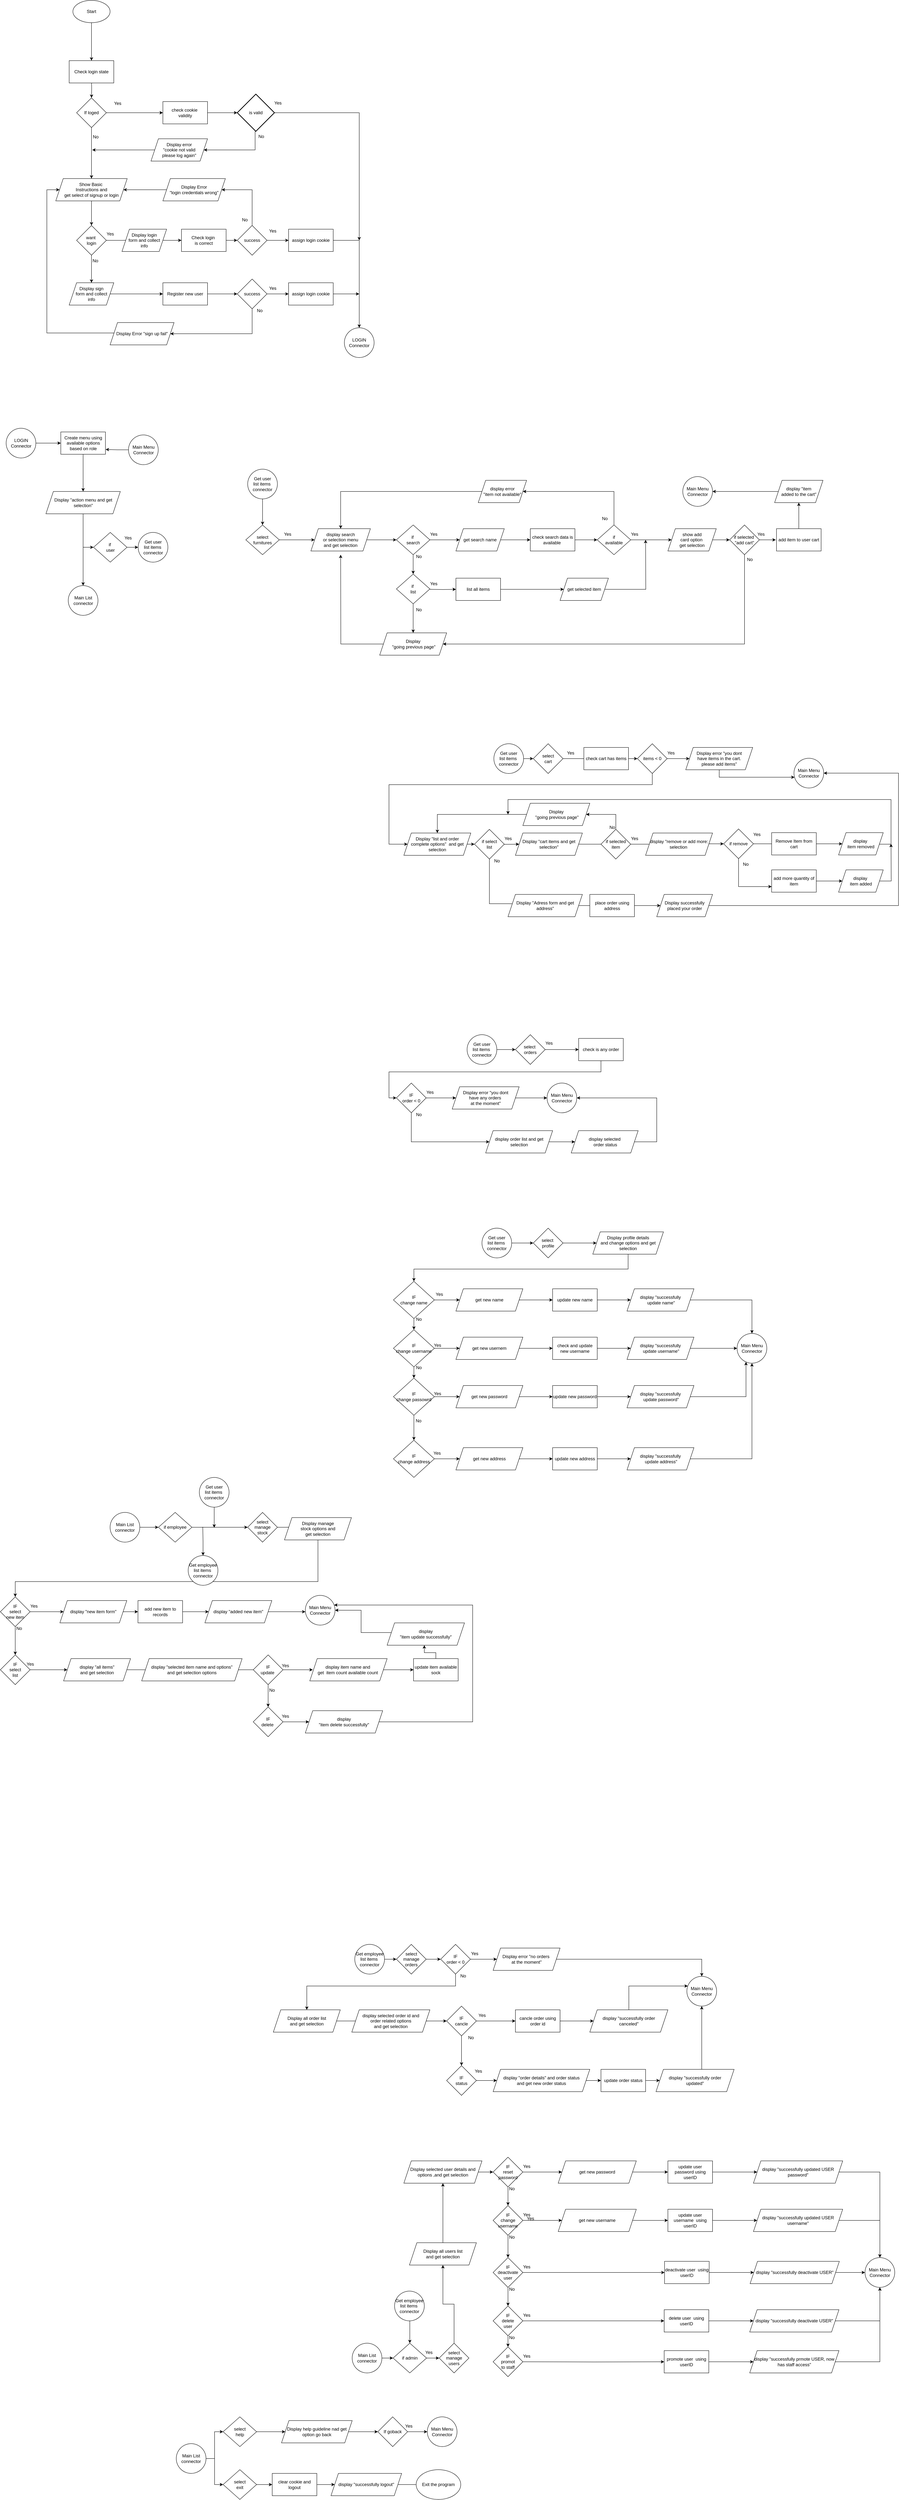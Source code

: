 <mxfile version="26.0.16">
  <diagram name="Page-1" id="26zE5MtJGETnfBFX7pce">
    <mxGraphModel dx="5736" dy="3352" grid="1" gridSize="10" guides="1" tooltips="1" connect="1" arrows="1" fold="1" page="1" pageScale="1" pageWidth="7000" pageHeight="7000" math="0" shadow="0">
      <root>
        <mxCell id="0" />
        <mxCell id="1" parent="0" />
        <mxCell id="Y-5KHn5HgHDgAy5pzsoD-7" style="edgeStyle=orthogonalEdgeStyle;rounded=0;orthogonalLoop=1;jettySize=auto;html=1;entryX=0.5;entryY=0;entryDx=0;entryDy=0;" parent="1" source="Y-5KHn5HgHDgAy5pzsoD-1" target="Y-5KHn5HgHDgAy5pzsoD-5" edge="1">
          <mxGeometry relative="1" as="geometry" />
        </mxCell>
        <mxCell id="Y-5KHn5HgHDgAy5pzsoD-1" value="Start" style="ellipse;whiteSpace=wrap;html=1;" parent="1" vertex="1">
          <mxGeometry x="230" y="80" width="100" height="60" as="geometry" />
        </mxCell>
        <mxCell id="Y-5KHn5HgHDgAy5pzsoD-8" style="edgeStyle=orthogonalEdgeStyle;rounded=0;orthogonalLoop=1;jettySize=auto;html=1;entryX=0.5;entryY=0;entryDx=0;entryDy=0;" parent="1" target="Y-5KHn5HgHDgAy5pzsoD-6" edge="1">
          <mxGeometry relative="1" as="geometry">
            <mxPoint x="280" y="290" as="sourcePoint" />
            <mxPoint x="280" y="340" as="targetPoint" />
          </mxGeometry>
        </mxCell>
        <mxCell id="Y-5KHn5HgHDgAy5pzsoD-5" value="Check login state" style="rounded=0;whiteSpace=wrap;html=1;" parent="1" vertex="1">
          <mxGeometry x="220" y="242" width="120" height="60" as="geometry" />
        </mxCell>
        <mxCell id="Y-5KHn5HgHDgAy5pzsoD-11" style="edgeStyle=orthogonalEdgeStyle;rounded=0;orthogonalLoop=1;jettySize=auto;html=1;entryX=0.5;entryY=0;entryDx=0;entryDy=0;" parent="1" source="Y-5KHn5HgHDgAy5pzsoD-6" target="Y-5KHn5HgHDgAy5pzsoD-15" edge="1">
          <mxGeometry relative="1" as="geometry">
            <mxPoint x="312" y="502" as="targetPoint" />
          </mxGeometry>
        </mxCell>
        <mxCell id="Y-5KHn5HgHDgAy5pzsoD-59" style="edgeStyle=orthogonalEdgeStyle;rounded=0;orthogonalLoop=1;jettySize=auto;html=1;entryX=0;entryY=0.5;entryDx=0;entryDy=0;" parent="1" source="Y-5KHn5HgHDgAy5pzsoD-6" target="Y-5KHn5HgHDgAy5pzsoD-52" edge="1">
          <mxGeometry relative="1" as="geometry" />
        </mxCell>
        <mxCell id="Y-5KHn5HgHDgAy5pzsoD-6" value="If loged" style="rhombus;whiteSpace=wrap;html=1;" parent="1" vertex="1">
          <mxGeometry x="240" y="342" width="80" height="80" as="geometry" />
        </mxCell>
        <mxCell id="Y-5KHn5HgHDgAy5pzsoD-10" value="Yes" style="text;html=1;align=center;verticalAlign=middle;resizable=0;points=[];autosize=1;strokeColor=none;fillColor=none;" parent="1" vertex="1">
          <mxGeometry x="330" y="342" width="40" height="30" as="geometry" />
        </mxCell>
        <mxCell id="Y-5KHn5HgHDgAy5pzsoD-13" value="No" style="text;html=1;align=center;verticalAlign=middle;resizable=0;points=[];autosize=1;strokeColor=none;fillColor=none;" parent="1" vertex="1">
          <mxGeometry x="271" y="432" width="40" height="30" as="geometry" />
        </mxCell>
        <mxCell id="Y-5KHn5HgHDgAy5pzsoD-69" style="edgeStyle=orthogonalEdgeStyle;rounded=0;orthogonalLoop=1;jettySize=auto;html=1;entryX=0.5;entryY=0;entryDx=0;entryDy=0;" parent="1" source="Y-5KHn5HgHDgAy5pzsoD-15" target="Y-5KHn5HgHDgAy5pzsoD-20" edge="1">
          <mxGeometry relative="1" as="geometry" />
        </mxCell>
        <mxCell id="Y-5KHn5HgHDgAy5pzsoD-15" value="Show Basic&amp;nbsp;&lt;div&gt;Instructions and&lt;br&gt;get select of signup or login&lt;/div&gt;" style="shape=parallelogram;perimeter=parallelogramPerimeter;whiteSpace=wrap;html=1;fixedSize=1;" parent="1" vertex="1">
          <mxGeometry x="184" y="559" width="192" height="60" as="geometry" />
        </mxCell>
        <mxCell id="Y-5KHn5HgHDgAy5pzsoD-21" style="edgeStyle=orthogonalEdgeStyle;rounded=0;orthogonalLoop=1;jettySize=auto;html=1;" parent="1" source="Y-5KHn5HgHDgAy5pzsoD-20" edge="1">
          <mxGeometry relative="1" as="geometry">
            <mxPoint x="472" y="725" as="targetPoint" />
          </mxGeometry>
        </mxCell>
        <mxCell id="Y-5KHn5HgHDgAy5pzsoD-24" style="edgeStyle=orthogonalEdgeStyle;rounded=0;orthogonalLoop=1;jettySize=auto;html=1;" parent="1" source="Y-5KHn5HgHDgAy5pzsoD-20" target="Y-5KHn5HgHDgAy5pzsoD-28" edge="1">
          <mxGeometry relative="1" as="geometry">
            <mxPoint x="280" y="955" as="targetPoint" />
          </mxGeometry>
        </mxCell>
        <mxCell id="Y-5KHn5HgHDgAy5pzsoD-20" value="want&amp;nbsp;&lt;div&gt;login&lt;/div&gt;" style="rhombus;whiteSpace=wrap;html=1;" parent="1" vertex="1">
          <mxGeometry x="240" y="685" width="80" height="80" as="geometry" />
        </mxCell>
        <mxCell id="Y-5KHn5HgHDgAy5pzsoD-23" value="Yes" style="text;html=1;align=center;verticalAlign=middle;resizable=0;points=[];autosize=1;strokeColor=none;fillColor=none;" parent="1" vertex="1">
          <mxGeometry x="310" y="693" width="40" height="30" as="geometry" />
        </mxCell>
        <mxCell id="Y-5KHn5HgHDgAy5pzsoD-25" value="No" style="text;html=1;align=center;verticalAlign=middle;resizable=0;points=[];autosize=1;strokeColor=none;fillColor=none;" parent="1" vertex="1">
          <mxGeometry x="270" y="765" width="40" height="30" as="geometry" />
        </mxCell>
        <mxCell id="Y-5KHn5HgHDgAy5pzsoD-29" style="edgeStyle=orthogonalEdgeStyle;rounded=0;orthogonalLoop=1;jettySize=auto;html=1;" parent="1" source="Y-5KHn5HgHDgAy5pzsoD-28" edge="1">
          <mxGeometry relative="1" as="geometry">
            <mxPoint x="472.0" y="869" as="targetPoint" />
          </mxGeometry>
        </mxCell>
        <mxCell id="Y-5KHn5HgHDgAy5pzsoD-28" value="Display sign &lt;br&gt;form and collect &lt;br&gt;info" style="shape=parallelogram;perimeter=parallelogramPerimeter;whiteSpace=wrap;html=1;fixedSize=1;" parent="1" vertex="1">
          <mxGeometry x="220" y="839" width="120" height="60" as="geometry" />
        </mxCell>
        <mxCell id="Y-5KHn5HgHDgAy5pzsoD-43" style="edgeStyle=orthogonalEdgeStyle;rounded=0;orthogonalLoop=1;jettySize=auto;html=1;" parent="1" source="Y-5KHn5HgHDgAy5pzsoD-31" target="Y-5KHn5HgHDgAy5pzsoD-42" edge="1">
          <mxGeometry relative="1" as="geometry" />
        </mxCell>
        <mxCell id="Y-5KHn5HgHDgAy5pzsoD-31" value="Register new user" style="rounded=0;whiteSpace=wrap;html=1;" parent="1" vertex="1">
          <mxGeometry x="472" y="839" width="120" height="60" as="geometry" />
        </mxCell>
        <mxCell id="Y-5KHn5HgHDgAy5pzsoD-33" style="edgeStyle=orthogonalEdgeStyle;rounded=0;orthogonalLoop=1;jettySize=auto;html=1;entryX=0;entryY=0.5;entryDx=0;entryDy=0;" parent="1" source="Y-5KHn5HgHDgAy5pzsoD-32" target="Y-5KHn5HgHDgAy5pzsoD-35" edge="1">
          <mxGeometry relative="1" as="geometry">
            <mxPoint x="662" y="725" as="targetPoint" />
          </mxGeometry>
        </mxCell>
        <mxCell id="Y-5KHn5HgHDgAy5pzsoD-32" value="Check login&amp;nbsp;&lt;div&gt;is correct&lt;/div&gt;" style="rounded=0;whiteSpace=wrap;html=1;" parent="1" vertex="1">
          <mxGeometry x="522" y="695" width="120" height="60" as="geometry" />
        </mxCell>
        <mxCell id="Y-5KHn5HgHDgAy5pzsoD-36" style="edgeStyle=orthogonalEdgeStyle;rounded=0;orthogonalLoop=1;jettySize=auto;html=1;" parent="1" source="Y_i04wfWsYdI4kKZn7tD-5" target="Y-5KHn5HgHDgAy5pzsoD-277" edge="1">
          <mxGeometry relative="1" as="geometry">
            <mxPoint x="218.5" y="1270" as="targetPoint" />
            <Array as="points" />
            <mxPoint x="178.5" y="1180" as="sourcePoint" />
          </mxGeometry>
        </mxCell>
        <mxCell id="Y-5KHn5HgHDgAy5pzsoD-38" style="edgeStyle=orthogonalEdgeStyle;rounded=0;orthogonalLoop=1;jettySize=auto;html=1;entryX=1;entryY=0.5;entryDx=0;entryDy=0;" parent="1" source="Y-5KHn5HgHDgAy5pzsoD-35" target="Y-5KHn5HgHDgAy5pzsoD-39" edge="1">
          <mxGeometry relative="1" as="geometry">
            <mxPoint x="642" y="575" as="targetPoint" />
            <Array as="points">
              <mxPoint x="712" y="589" />
            </Array>
          </mxGeometry>
        </mxCell>
        <mxCell id="Y-5KHn5HgHDgAy5pzsoD-87" style="edgeStyle=orthogonalEdgeStyle;rounded=0;orthogonalLoop=1;jettySize=auto;html=1;" parent="1" source="Y-5KHn5HgHDgAy5pzsoD-35" target="Y-5KHn5HgHDgAy5pzsoD-86" edge="1">
          <mxGeometry relative="1" as="geometry" />
        </mxCell>
        <mxCell id="Y-5KHn5HgHDgAy5pzsoD-35" value="success" style="rhombus;whiteSpace=wrap;html=1;" parent="1" vertex="1">
          <mxGeometry x="672" y="685" width="80" height="80" as="geometry" />
        </mxCell>
        <mxCell id="Y-5KHn5HgHDgAy5pzsoD-37" value="Yes" style="text;html=1;align=center;verticalAlign=middle;resizable=0;points=[];autosize=1;strokeColor=none;fillColor=none;" parent="1" vertex="1">
          <mxGeometry x="747" y="685" width="40" height="30" as="geometry" />
        </mxCell>
        <mxCell id="Y-5KHn5HgHDgAy5pzsoD-40" style="edgeStyle=orthogonalEdgeStyle;rounded=0;orthogonalLoop=1;jettySize=auto;html=1;entryX=1;entryY=0.5;entryDx=0;entryDy=0;exitX=0;exitY=0.5;exitDx=0;exitDy=0;" parent="1" source="Y-5KHn5HgHDgAy5pzsoD-39" target="Y-5KHn5HgHDgAy5pzsoD-15" edge="1">
          <mxGeometry relative="1" as="geometry">
            <mxPoint x="512" y="685" as="sourcePoint" />
            <Array as="points">
              <mxPoint x="452" y="589" />
              <mxPoint x="452" y="589" />
            </Array>
          </mxGeometry>
        </mxCell>
        <mxCell id="Y-5KHn5HgHDgAy5pzsoD-39" value="Display Error &lt;br&gt;&quot;login credentials wrong&quot;" style="shape=parallelogram;perimeter=parallelogramPerimeter;whiteSpace=wrap;html=1;fixedSize=1;" parent="1" vertex="1">
          <mxGeometry x="472" y="559" width="168" height="60" as="geometry" />
        </mxCell>
        <mxCell id="Y-5KHn5HgHDgAy5pzsoD-41" value="No" style="text;html=1;align=center;verticalAlign=middle;resizable=0;points=[];autosize=1;strokeColor=none;fillColor=none;" parent="1" vertex="1">
          <mxGeometry x="672" y="655" width="40" height="30" as="geometry" />
        </mxCell>
        <mxCell id="Y-5KHn5HgHDgAy5pzsoD-44" style="edgeStyle=orthogonalEdgeStyle;rounded=0;orthogonalLoop=1;jettySize=auto;html=1;entryX=0;entryY=0.5;entryDx=0;entryDy=0;" parent="1" source="Y-5KHn5HgHDgAy5pzsoD-42" target="Y-5KHn5HgHDgAy5pzsoD-84" edge="1">
          <mxGeometry relative="1" as="geometry">
            <mxPoint x="820" y="869" as="targetPoint" />
          </mxGeometry>
        </mxCell>
        <mxCell id="Y-5KHn5HgHDgAy5pzsoD-46" style="edgeStyle=orthogonalEdgeStyle;rounded=0;orthogonalLoop=1;jettySize=auto;html=1;entryX=0;entryY=0.5;entryDx=0;entryDy=0;exitX=0;exitY=0.5;exitDx=0;exitDy=0;" parent="1" source="Y-5KHn5HgHDgAy5pzsoD-48" target="Y-5KHn5HgHDgAy5pzsoD-15" edge="1">
          <mxGeometry relative="1" as="geometry">
            <mxPoint x="202" y="1215.87" as="targetPoint" />
            <mxPoint x="362" y="982" as="sourcePoint" />
            <Array as="points">
              <mxPoint x="392" y="974" />
              <mxPoint x="160" y="974" />
              <mxPoint x="160" y="589" />
            </Array>
          </mxGeometry>
        </mxCell>
        <mxCell id="Y-5KHn5HgHDgAy5pzsoD-42" value="success" style="rhombus;whiteSpace=wrap;html=1;" parent="1" vertex="1">
          <mxGeometry x="672" y="829" width="80" height="80" as="geometry" />
        </mxCell>
        <mxCell id="Y-5KHn5HgHDgAy5pzsoD-45" value="Yes" style="text;html=1;align=center;verticalAlign=middle;resizable=0;points=[];autosize=1;strokeColor=none;fillColor=none;" parent="1" vertex="1">
          <mxGeometry x="747" y="839" width="40" height="30" as="geometry" />
        </mxCell>
        <mxCell id="Y-5KHn5HgHDgAy5pzsoD-47" value="No" style="text;html=1;align=center;verticalAlign=middle;resizable=0;points=[];autosize=1;strokeColor=none;fillColor=none;" parent="1" vertex="1">
          <mxGeometry x="712" y="899" width="40" height="30" as="geometry" />
        </mxCell>
        <mxCell id="Y-5KHn5HgHDgAy5pzsoD-49" value="" style="edgeStyle=orthogonalEdgeStyle;rounded=0;orthogonalLoop=1;jettySize=auto;html=1;entryX=1;entryY=0.5;entryDx=0;entryDy=0;" parent="1" source="Y-5KHn5HgHDgAy5pzsoD-42" target="Y-5KHn5HgHDgAy5pzsoD-48" edge="1">
          <mxGeometry relative="1" as="geometry">
            <mxPoint x="552" y="959" as="targetPoint" />
            <mxPoint x="712" y="909" as="sourcePoint" />
            <Array as="points">
              <mxPoint x="712" y="976" />
            </Array>
          </mxGeometry>
        </mxCell>
        <mxCell id="Y-5KHn5HgHDgAy5pzsoD-48" value="Display Error &quot;sign up fail&quot;" style="shape=parallelogram;perimeter=parallelogramPerimeter;whiteSpace=wrap;html=1;fixedSize=1;" parent="1" vertex="1">
          <mxGeometry x="330" y="946" width="172" height="60" as="geometry" />
        </mxCell>
        <mxCell id="Y-5KHn5HgHDgAy5pzsoD-52" value="check cookie&amp;nbsp;&lt;div&gt;validity&lt;/div&gt;" style="whiteSpace=wrap;html=1;" parent="1" vertex="1">
          <mxGeometry x="472" y="352" width="120" height="60" as="geometry" />
        </mxCell>
        <mxCell id="Y-5KHn5HgHDgAy5pzsoD-55" style="edgeStyle=orthogonalEdgeStyle;rounded=0;orthogonalLoop=1;jettySize=auto;html=1;entryX=1;entryY=0.5;entryDx=0;entryDy=0;exitX=0.5;exitY=1;exitDx=0;exitDy=0;exitPerimeter=0;" parent="1" source="Y-5KHn5HgHDgAy5pzsoD-54" target="Y-5KHn5HgHDgAy5pzsoD-56" edge="1">
          <mxGeometry relative="1" as="geometry">
            <mxPoint x="802" y="502" as="targetPoint" />
            <Array as="points">
              <mxPoint x="720" y="431" />
              <mxPoint x="720" y="482" />
            </Array>
          </mxGeometry>
        </mxCell>
        <mxCell id="Y-5KHn5HgHDgAy5pzsoD-66" style="edgeStyle=orthogonalEdgeStyle;rounded=0;orthogonalLoop=1;jettySize=auto;html=1;" parent="1" source="Y-5KHn5HgHDgAy5pzsoD-54" edge="1">
          <mxGeometry relative="1" as="geometry">
            <mxPoint x="1000" y="725" as="targetPoint" />
            <Array as="points">
              <mxPoint x="1000" y="382" />
            </Array>
          </mxGeometry>
        </mxCell>
        <mxCell id="Y-5KHn5HgHDgAy5pzsoD-54" value="is valid" style="strokeWidth=2;html=1;shape=mxgraph.flowchart.decision;whiteSpace=wrap;" parent="1" vertex="1">
          <mxGeometry x="672" y="332" width="100" height="100" as="geometry" />
        </mxCell>
        <mxCell id="Y-5KHn5HgHDgAy5pzsoD-64" style="edgeStyle=orthogonalEdgeStyle;rounded=0;orthogonalLoop=1;jettySize=auto;html=1;exitX=0;exitY=0.5;exitDx=0;exitDy=0;" parent="1" source="Y-5KHn5HgHDgAy5pzsoD-56" edge="1">
          <mxGeometry relative="1" as="geometry">
            <mxPoint x="282" y="482" as="targetPoint" />
            <mxPoint x="462" y="482" as="sourcePoint" />
          </mxGeometry>
        </mxCell>
        <mxCell id="Y-5KHn5HgHDgAy5pzsoD-56" value="Display error &lt;br&gt;&quot;cookie not valid &lt;br&gt;please log again&quot;" style="shape=parallelogram;perimeter=parallelogramPerimeter;whiteSpace=wrap;html=1;fixedSize=1;" parent="1" vertex="1">
          <mxGeometry x="440" y="452" width="152" height="60" as="geometry" />
        </mxCell>
        <mxCell id="Y-5KHn5HgHDgAy5pzsoD-60" style="edgeStyle=orthogonalEdgeStyle;rounded=0;orthogonalLoop=1;jettySize=auto;html=1;entryX=0;entryY=0.5;entryDx=0;entryDy=0;entryPerimeter=0;" parent="1" source="Y-5KHn5HgHDgAy5pzsoD-52" target="Y-5KHn5HgHDgAy5pzsoD-54" edge="1">
          <mxGeometry relative="1" as="geometry" />
        </mxCell>
        <mxCell id="Y-5KHn5HgHDgAy5pzsoD-61" value="No" style="text;html=1;align=center;verticalAlign=middle;resizable=0;points=[];autosize=1;strokeColor=none;fillColor=none;" parent="1" vertex="1">
          <mxGeometry x="716" y="431" width="40" height="30" as="geometry" />
        </mxCell>
        <mxCell id="Y-5KHn5HgHDgAy5pzsoD-65" value="Yes" style="text;html=1;align=center;verticalAlign=middle;resizable=0;points=[];autosize=1;strokeColor=none;fillColor=none;" parent="1" vertex="1">
          <mxGeometry x="761" y="341" width="40" height="30" as="geometry" />
        </mxCell>
        <mxCell id="Y-5KHn5HgHDgAy5pzsoD-68" style="edgeStyle=orthogonalEdgeStyle;rounded=0;orthogonalLoop=1;jettySize=auto;html=1;entryX=0;entryY=0.5;entryDx=0;entryDy=0;" parent="1" source="Y-5KHn5HgHDgAy5pzsoD-67" target="Y-5KHn5HgHDgAy5pzsoD-32" edge="1">
          <mxGeometry relative="1" as="geometry" />
        </mxCell>
        <mxCell id="Y-5KHn5HgHDgAy5pzsoD-67" value="Display login&lt;br&gt;form and collect &lt;br&gt;info" style="shape=parallelogram;perimeter=parallelogramPerimeter;whiteSpace=wrap;html=1;fixedSize=1;" parent="1" vertex="1">
          <mxGeometry x="362" y="695" width="120" height="60" as="geometry" />
        </mxCell>
        <mxCell id="Y-5KHn5HgHDgAy5pzsoD-85" style="edgeStyle=orthogonalEdgeStyle;rounded=0;orthogonalLoop=1;jettySize=auto;html=1;exitX=1;exitY=0.5;exitDx=0;exitDy=0;" parent="1" source="Y-5KHn5HgHDgAy5pzsoD-84" edge="1">
          <mxGeometry relative="1" as="geometry">
            <mxPoint x="1000" y="869" as="targetPoint" />
          </mxGeometry>
        </mxCell>
        <mxCell id="Y-5KHn5HgHDgAy5pzsoD-84" value="assign login cookie" style="rounded=0;whiteSpace=wrap;html=1;" parent="1" vertex="1">
          <mxGeometry x="810" y="839" width="120" height="60" as="geometry" />
        </mxCell>
        <mxCell id="Y-5KHn5HgHDgAy5pzsoD-86" value="assign login cookie" style="rounded=0;whiteSpace=wrap;html=1;" parent="1" vertex="1">
          <mxGeometry x="810" y="695" width="120" height="60" as="geometry" />
        </mxCell>
        <mxCell id="Y-5KHn5HgHDgAy5pzsoD-102" style="edgeStyle=orthogonalEdgeStyle;rounded=0;orthogonalLoop=1;jettySize=auto;html=1;" parent="1" source="Y-5KHn5HgHDgAy5pzsoD-100" edge="1">
          <mxGeometry relative="1" as="geometry">
            <mxPoint x="880" y="1530" as="targetPoint" />
          </mxGeometry>
        </mxCell>
        <mxCell id="Y-5KHn5HgHDgAy5pzsoD-100" value="select&lt;br&gt;furnitures" style="rhombus;whiteSpace=wrap;html=1;" parent="1" vertex="1">
          <mxGeometry x="695" y="1490" width="90" height="80" as="geometry" />
        </mxCell>
        <mxCell id="Y-5KHn5HgHDgAy5pzsoD-104" value="Yes" style="text;html=1;align=center;verticalAlign=middle;resizable=0;points=[];autosize=1;strokeColor=none;fillColor=none;" parent="1" vertex="1">
          <mxGeometry x="787" y="1500" width="40" height="30" as="geometry" />
        </mxCell>
        <mxCell id="Y-5KHn5HgHDgAy5pzsoD-107" style="edgeStyle=orthogonalEdgeStyle;rounded=0;orthogonalLoop=1;jettySize=auto;html=1;exitX=1;exitY=0.5;exitDx=0;exitDy=0;" parent="1" source="Y-5KHn5HgHDgAy5pzsoD-106" edge="1">
          <mxGeometry relative="1" as="geometry">
            <mxPoint x="1678" y="2118.143" as="targetPoint" />
          </mxGeometry>
        </mxCell>
        <mxCell id="Y-5KHn5HgHDgAy5pzsoD-106" value="select &lt;br&gt;cart" style="rhombus;whiteSpace=wrap;html=1;" parent="1" vertex="1">
          <mxGeometry x="1468" y="2078" width="80" height="80" as="geometry" />
        </mxCell>
        <mxCell id="Y-5KHn5HgHDgAy5pzsoD-108" value="Yes" style="text;html=1;align=center;verticalAlign=middle;resizable=0;points=[];autosize=1;strokeColor=none;fillColor=none;" parent="1" vertex="1">
          <mxGeometry x="1548" y="2088" width="40" height="30" as="geometry" />
        </mxCell>
        <mxCell id="Y-5KHn5HgHDgAy5pzsoD-112" style="edgeStyle=orthogonalEdgeStyle;rounded=0;orthogonalLoop=1;jettySize=auto;html=1;" parent="1" source="Y-5KHn5HgHDgAy5pzsoD-111" edge="1">
          <mxGeometry relative="1" as="geometry">
            <mxPoint x="1590" y="2900" as="targetPoint" />
          </mxGeometry>
        </mxCell>
        <mxCell id="Y-5KHn5HgHDgAy5pzsoD-111" value="select&amp;nbsp;&lt;br&gt;orders" style="rhombus;whiteSpace=wrap;html=1;" parent="1" vertex="1">
          <mxGeometry x="1420" y="2860" width="80" height="80" as="geometry" />
        </mxCell>
        <mxCell id="Y-5KHn5HgHDgAy5pzsoD-113" value="Yes" style="text;html=1;align=center;verticalAlign=middle;resizable=0;points=[];autosize=1;strokeColor=none;fillColor=none;" parent="1" vertex="1">
          <mxGeometry x="1490" y="2868" width="40" height="30" as="geometry" />
        </mxCell>
        <mxCell id="Y-5KHn5HgHDgAy5pzsoD-140" value="display search &lt;br&gt;or selection menu&lt;br&gt;and get selection" style="shape=parallelogram;perimeter=parallelogramPerimeter;whiteSpace=wrap;html=1;fixedSize=1;" parent="1" vertex="1">
          <mxGeometry x="870" y="1500" width="160" height="60" as="geometry" />
        </mxCell>
        <mxCell id="Y-5KHn5HgHDgAy5pzsoD-143" style="edgeStyle=orthogonalEdgeStyle;rounded=0;orthogonalLoop=1;jettySize=auto;html=1;" parent="1" source="Y-5KHn5HgHDgAy5pzsoD-142" edge="1">
          <mxGeometry relative="1" as="geometry">
            <mxPoint x="1270" y="1530" as="targetPoint" />
          </mxGeometry>
        </mxCell>
        <mxCell id="Y-5KHn5HgHDgAy5pzsoD-146" value="" style="edgeStyle=orthogonalEdgeStyle;rounded=0;orthogonalLoop=1;jettySize=auto;html=1;" parent="1" source="Y-5KHn5HgHDgAy5pzsoD-140" target="Y-5KHn5HgHDgAy5pzsoD-142" edge="1">
          <mxGeometry relative="1" as="geometry">
            <mxPoint x="1170" y="1530" as="targetPoint" />
            <mxPoint x="1020" y="1530" as="sourcePoint" />
          </mxGeometry>
        </mxCell>
        <mxCell id="Y-5KHn5HgHDgAy5pzsoD-148" style="edgeStyle=orthogonalEdgeStyle;rounded=0;orthogonalLoop=1;jettySize=auto;html=1;entryX=0.5;entryY=0;entryDx=0;entryDy=0;" parent="1" source="Y-5KHn5HgHDgAy5pzsoD-142" target="Y-5KHn5HgHDgAy5pzsoD-184" edge="1">
          <mxGeometry relative="1" as="geometry">
            <mxPoint x="1190" y="1640" as="targetPoint" />
            <Array as="points" />
          </mxGeometry>
        </mxCell>
        <mxCell id="Y-5KHn5HgHDgAy5pzsoD-142" value="if&amp;nbsp;&lt;br&gt;search" style="rhombus;whiteSpace=wrap;html=1;" parent="1" vertex="1">
          <mxGeometry x="1100" y="1490" width="90" height="80" as="geometry" />
        </mxCell>
        <mxCell id="Y-5KHn5HgHDgAy5pzsoD-149" value="Yes" style="text;html=1;align=center;verticalAlign=middle;resizable=0;points=[];autosize=1;strokeColor=none;fillColor=none;" parent="1" vertex="1">
          <mxGeometry x="1180" y="1500" width="40" height="30" as="geometry" />
        </mxCell>
        <mxCell id="Y-5KHn5HgHDgAy5pzsoD-151" style="edgeStyle=orthogonalEdgeStyle;rounded=0;orthogonalLoop=1;jettySize=auto;html=1;" parent="1" source="Y-5KHn5HgHDgAy5pzsoD-150" edge="1">
          <mxGeometry relative="1" as="geometry">
            <mxPoint x="1460" y="1530" as="targetPoint" />
          </mxGeometry>
        </mxCell>
        <mxCell id="Y-5KHn5HgHDgAy5pzsoD-150" value="get search name" style="shape=parallelogram;perimeter=parallelogramPerimeter;whiteSpace=wrap;html=1;fixedSize=1;" parent="1" vertex="1">
          <mxGeometry x="1260" y="1500" width="130" height="60" as="geometry" />
        </mxCell>
        <mxCell id="Y-5KHn5HgHDgAy5pzsoD-154" style="edgeStyle=orthogonalEdgeStyle;rounded=0;orthogonalLoop=1;jettySize=auto;html=1;" parent="1" source="Y-5KHn5HgHDgAy5pzsoD-153" edge="1">
          <mxGeometry relative="1" as="geometry">
            <mxPoint x="1640" y="1530" as="targetPoint" />
          </mxGeometry>
        </mxCell>
        <mxCell id="Y-5KHn5HgHDgAy5pzsoD-153" value="check search data is available&amp;nbsp;" style="rounded=0;whiteSpace=wrap;html=1;" parent="1" vertex="1">
          <mxGeometry x="1460" y="1500" width="120" height="60" as="geometry" />
        </mxCell>
        <mxCell id="Y-5KHn5HgHDgAy5pzsoD-156" style="edgeStyle=orthogonalEdgeStyle;rounded=0;orthogonalLoop=1;jettySize=auto;html=1;" parent="1" source="Y-5KHn5HgHDgAy5pzsoD-155" edge="1">
          <mxGeometry relative="1" as="geometry">
            <mxPoint x="1840" y="1530" as="targetPoint" />
          </mxGeometry>
        </mxCell>
        <mxCell id="Y-5KHn5HgHDgAy5pzsoD-162" style="edgeStyle=orthogonalEdgeStyle;rounded=0;orthogonalLoop=1;jettySize=auto;html=1;entryX=1;entryY=0.5;entryDx=0;entryDy=0;" parent="1" source="Y-5KHn5HgHDgAy5pzsoD-155" target="Y-5KHn5HgHDgAy5pzsoD-161" edge="1">
          <mxGeometry relative="1" as="geometry">
            <Array as="points">
              <mxPoint x="1685" y="1400" />
            </Array>
          </mxGeometry>
        </mxCell>
        <mxCell id="Y-5KHn5HgHDgAy5pzsoD-155" value="if&lt;br&gt;available" style="rhombus;whiteSpace=wrap;html=1;" parent="1" vertex="1">
          <mxGeometry x="1640" y="1490" width="90" height="80" as="geometry" />
        </mxCell>
        <mxCell id="Y-5KHn5HgHDgAy5pzsoD-159" value="Yes" style="text;html=1;align=center;verticalAlign=middle;resizable=0;points=[];autosize=1;strokeColor=none;fillColor=none;" parent="1" vertex="1">
          <mxGeometry x="1720" y="1500" width="40" height="30" as="geometry" />
        </mxCell>
        <mxCell id="Y-5KHn5HgHDgAy5pzsoD-309" style="edgeStyle=orthogonalEdgeStyle;rounded=0;orthogonalLoop=1;jettySize=auto;html=1;exitX=0;exitY=0.5;exitDx=0;exitDy=0;entryX=0.5;entryY=0;entryDx=0;entryDy=0;" parent="1" source="Y-5KHn5HgHDgAy5pzsoD-161" target="Y-5KHn5HgHDgAy5pzsoD-140" edge="1">
          <mxGeometry relative="1" as="geometry" />
        </mxCell>
        <mxCell id="Y-5KHn5HgHDgAy5pzsoD-161" value="display error &lt;br&gt;&quot;item not available&quot;" style="shape=parallelogram;perimeter=parallelogramPerimeter;whiteSpace=wrap;html=1;fixedSize=1;" parent="1" vertex="1">
          <mxGeometry x="1320" y="1370" width="130" height="60" as="geometry" />
        </mxCell>
        <mxCell id="Y-5KHn5HgHDgAy5pzsoD-163" value="No" style="text;html=1;align=center;verticalAlign=middle;resizable=0;points=[];autosize=1;strokeColor=none;fillColor=none;" parent="1" vertex="1">
          <mxGeometry x="1640" y="1458" width="40" height="30" as="geometry" />
        </mxCell>
        <mxCell id="Y-5KHn5HgHDgAy5pzsoD-165" style="edgeStyle=orthogonalEdgeStyle;rounded=0;orthogonalLoop=1;jettySize=auto;html=1;" parent="1" source="Y-5KHn5HgHDgAy5pzsoD-164" edge="1">
          <mxGeometry relative="1" as="geometry">
            <mxPoint x="1550" y="1663" as="targetPoint" />
          </mxGeometry>
        </mxCell>
        <mxCell id="Y-5KHn5HgHDgAy5pzsoD-164" value="list all items" style="rounded=0;whiteSpace=wrap;html=1;" parent="1" vertex="1">
          <mxGeometry x="1260" y="1633" width="120" height="60" as="geometry" />
        </mxCell>
        <mxCell id="Y-5KHn5HgHDgAy5pzsoD-167" style="edgeStyle=orthogonalEdgeStyle;rounded=0;orthogonalLoop=1;jettySize=auto;html=1;" parent="1" source="Y-5KHn5HgHDgAy5pzsoD-166" edge="1">
          <mxGeometry relative="1" as="geometry">
            <mxPoint x="1770" y="1530" as="targetPoint" />
          </mxGeometry>
        </mxCell>
        <mxCell id="Y-5KHn5HgHDgAy5pzsoD-166" value="get selected item" style="shape=parallelogram;perimeter=parallelogramPerimeter;whiteSpace=wrap;html=1;fixedSize=1;" parent="1" vertex="1">
          <mxGeometry x="1540" y="1633" width="130" height="60" as="geometry" />
        </mxCell>
        <mxCell id="Y-5KHn5HgHDgAy5pzsoD-168" value="No" style="text;html=1;align=center;verticalAlign=middle;resizable=0;points=[];autosize=1;strokeColor=none;fillColor=none;" parent="1" vertex="1">
          <mxGeometry x="1140" y="1560" width="40" height="30" as="geometry" />
        </mxCell>
        <mxCell id="Y-5KHn5HgHDgAy5pzsoD-170" style="edgeStyle=orthogonalEdgeStyle;rounded=0;orthogonalLoop=1;jettySize=auto;html=1;entryX=0;entryY=0.5;entryDx=0;entryDy=0;" parent="1" source="Y-5KHn5HgHDgAy5pzsoD-169" target="Y-5KHn5HgHDgAy5pzsoD-171" edge="1">
          <mxGeometry relative="1" as="geometry">
            <mxPoint x="2060" y="1530" as="targetPoint" />
          </mxGeometry>
        </mxCell>
        <mxCell id="Y-5KHn5HgHDgAy5pzsoD-169" value="show add &lt;br&gt;card option&amp;nbsp;&lt;br&gt;get selection" style="shape=parallelogram;perimeter=parallelogramPerimeter;whiteSpace=wrap;html=1;fixedSize=1;" parent="1" vertex="1">
          <mxGeometry x="1830" y="1500" width="130" height="60" as="geometry" />
        </mxCell>
        <mxCell id="Y-5KHn5HgHDgAy5pzsoD-173" style="edgeStyle=orthogonalEdgeStyle;rounded=0;orthogonalLoop=1;jettySize=auto;html=1;" parent="1" source="Y-5KHn5HgHDgAy5pzsoD-171" edge="1">
          <mxGeometry relative="1" as="geometry">
            <mxPoint x="2120" y="1530" as="targetPoint" />
          </mxGeometry>
        </mxCell>
        <mxCell id="Y-5KHn5HgHDgAy5pzsoD-179" style="edgeStyle=orthogonalEdgeStyle;rounded=0;orthogonalLoop=1;jettySize=auto;html=1;" parent="1" source="Y-5KHn5HgHDgAy5pzsoD-182" edge="1">
          <mxGeometry relative="1" as="geometry">
            <mxPoint x="950" y="1570" as="targetPoint" />
            <Array as="points" />
          </mxGeometry>
        </mxCell>
        <mxCell id="Y-5KHn5HgHDgAy5pzsoD-171" value="if selected&amp;nbsp;&lt;br&gt;&lt;span style=&quot;background-color: transparent; color: light-dark(rgb(0, 0, 0), rgb(255, 255, 255));&quot;&gt;&quot;add cart&quot;&lt;/span&gt;" style="rhombus;whiteSpace=wrap;html=1;" parent="1" vertex="1">
          <mxGeometry x="1996" y="1490" width="80" height="80" as="geometry" />
        </mxCell>
        <mxCell id="Y-5KHn5HgHDgAy5pzsoD-177" style="edgeStyle=orthogonalEdgeStyle;rounded=0;orthogonalLoop=1;jettySize=auto;html=1;" parent="1" source="Y-5KHn5HgHDgAy5pzsoD-174" target="Y-5KHn5HgHDgAy5pzsoD-176" edge="1">
          <mxGeometry relative="1" as="geometry" />
        </mxCell>
        <mxCell id="Y-5KHn5HgHDgAy5pzsoD-174" value="add item to user cart" style="rounded=0;whiteSpace=wrap;html=1;" parent="1" vertex="1">
          <mxGeometry x="2122" y="1500" width="120" height="60" as="geometry" />
        </mxCell>
        <mxCell id="Y-5KHn5HgHDgAy5pzsoD-178" style="edgeStyle=orthogonalEdgeStyle;rounded=0;orthogonalLoop=1;jettySize=auto;html=1;entryX=1.005;entryY=0.618;entryDx=0;entryDy=0;entryPerimeter=0;" parent="1" source="Y_i04wfWsYdI4kKZn7tD-9" edge="1">
          <mxGeometry relative="1" as="geometry">
            <mxPoint x="318.1" y="1287.08" as="targetPoint" />
            <Array as="points" />
          </mxGeometry>
        </mxCell>
        <mxCell id="Y_i04wfWsYdI4kKZn7tD-13" style="edgeStyle=orthogonalEdgeStyle;rounded=0;orthogonalLoop=1;jettySize=auto;html=1;" parent="1" source="Y-5KHn5HgHDgAy5pzsoD-176" target="Y_i04wfWsYdI4kKZn7tD-11" edge="1">
          <mxGeometry relative="1" as="geometry" />
        </mxCell>
        <mxCell id="Y-5KHn5HgHDgAy5pzsoD-176" value="display &quot;item &lt;br&gt;added to the cart&quot;" style="shape=parallelogram;perimeter=parallelogramPerimeter;whiteSpace=wrap;html=1;fixedSize=1;" parent="1" vertex="1">
          <mxGeometry x="2117" y="1370" width="130" height="60" as="geometry" />
        </mxCell>
        <mxCell id="Y-5KHn5HgHDgAy5pzsoD-180" value="Yes" style="text;html=1;align=center;verticalAlign=middle;resizable=0;points=[];autosize=1;strokeColor=none;fillColor=none;" parent="1" vertex="1">
          <mxGeometry x="2060" y="1500" width="40" height="30" as="geometry" />
        </mxCell>
        <mxCell id="Y-5KHn5HgHDgAy5pzsoD-181" value="No" style="text;html=1;align=center;verticalAlign=middle;resizable=0;points=[];autosize=1;strokeColor=none;fillColor=none;" parent="1" vertex="1">
          <mxGeometry x="2030" y="1568" width="40" height="30" as="geometry" />
        </mxCell>
        <mxCell id="Y-5KHn5HgHDgAy5pzsoD-183" value="" style="edgeStyle=orthogonalEdgeStyle;rounded=0;orthogonalLoop=1;jettySize=auto;html=1;entryX=1;entryY=0.5;entryDx=0;entryDy=0;" parent="1" source="Y-5KHn5HgHDgAy5pzsoD-171" target="Y-5KHn5HgHDgAy5pzsoD-182" edge="1">
          <mxGeometry relative="1" as="geometry">
            <mxPoint x="1750" y="1850" as="targetPoint" />
            <mxPoint x="2036" y="1570" as="sourcePoint" />
            <Array as="points">
              <mxPoint x="2036" y="1810" />
            </Array>
          </mxGeometry>
        </mxCell>
        <mxCell id="Y-5KHn5HgHDgAy5pzsoD-182" value="Display&lt;br&gt;&amp;nbsp;&quot;going previous page&quot;" style="shape=parallelogram;perimeter=parallelogramPerimeter;whiteSpace=wrap;html=1;fixedSize=1;" parent="1" vertex="1">
          <mxGeometry x="1055" y="1780" width="180" height="60" as="geometry" />
        </mxCell>
        <mxCell id="Y-5KHn5HgHDgAy5pzsoD-185" style="edgeStyle=orthogonalEdgeStyle;rounded=0;orthogonalLoop=1;jettySize=auto;html=1;" parent="1" target="Y-5KHn5HgHDgAy5pzsoD-164" edge="1">
          <mxGeometry relative="1" as="geometry">
            <mxPoint x="1190" y="1663" as="sourcePoint" />
          </mxGeometry>
        </mxCell>
        <mxCell id="Y-5KHn5HgHDgAy5pzsoD-188" style="edgeStyle=orthogonalEdgeStyle;rounded=0;orthogonalLoop=1;jettySize=auto;html=1;" parent="1" source="Y-5KHn5HgHDgAy5pzsoD-184" target="Y-5KHn5HgHDgAy5pzsoD-182" edge="1">
          <mxGeometry relative="1" as="geometry" />
        </mxCell>
        <mxCell id="Y-5KHn5HgHDgAy5pzsoD-184" value="if&amp;nbsp;&lt;br&gt;list" style="rhombus;whiteSpace=wrap;html=1;" parent="1" vertex="1">
          <mxGeometry x="1100" y="1622" width="90" height="80" as="geometry" />
        </mxCell>
        <mxCell id="Y-5KHn5HgHDgAy5pzsoD-186" value="Yes" style="text;html=1;align=center;verticalAlign=middle;resizable=0;points=[];autosize=1;strokeColor=none;fillColor=none;" parent="1" vertex="1">
          <mxGeometry x="1180" y="1633" width="40" height="30" as="geometry" />
        </mxCell>
        <mxCell id="Y-5KHn5HgHDgAy5pzsoD-187" value="No" style="text;html=1;align=center;verticalAlign=middle;resizable=0;points=[];autosize=1;strokeColor=none;fillColor=none;" parent="1" vertex="1">
          <mxGeometry x="1140" y="1703" width="40" height="30" as="geometry" />
        </mxCell>
        <mxCell id="Y-5KHn5HgHDgAy5pzsoD-189" value="check cart has items" style="whiteSpace=wrap;html=1;" parent="1" vertex="1">
          <mxGeometry x="1604" y="2088" width="120" height="60" as="geometry" />
        </mxCell>
        <mxCell id="Y-5KHn5HgHDgAy5pzsoD-193" value="" style="edgeStyle=orthogonalEdgeStyle;rounded=0;orthogonalLoop=1;jettySize=auto;html=1;" parent="1" source="Y-5KHn5HgHDgAy5pzsoD-189" target="Y-5KHn5HgHDgAy5pzsoD-191" edge="1">
          <mxGeometry relative="1" as="geometry">
            <mxPoint x="1838" y="2118" as="targetPoint" />
            <mxPoint x="1728" y="2118" as="sourcePoint" />
          </mxGeometry>
        </mxCell>
        <mxCell id="Y-5KHn5HgHDgAy5pzsoD-197" style="edgeStyle=orthogonalEdgeStyle;rounded=0;orthogonalLoop=1;jettySize=auto;html=1;exitX=1;exitY=0.5;exitDx=0;exitDy=0;" parent="1" source="Y-5KHn5HgHDgAy5pzsoD-191" target="Y-5KHn5HgHDgAy5pzsoD-196" edge="1">
          <mxGeometry relative="1" as="geometry" />
        </mxCell>
        <mxCell id="Y-5KHn5HgHDgAy5pzsoD-201" style="edgeStyle=orthogonalEdgeStyle;rounded=0;orthogonalLoop=1;jettySize=auto;html=1;" parent="1" source="Y-5KHn5HgHDgAy5pzsoD-191" edge="1">
          <mxGeometry relative="1" as="geometry">
            <mxPoint x="1130" y="2348" as="targetPoint" />
            <Array as="points">
              <mxPoint x="1788" y="2188" />
              <mxPoint x="1080" y="2188" />
              <mxPoint x="1080" y="2348" />
            </Array>
          </mxGeometry>
        </mxCell>
        <mxCell id="Y-5KHn5HgHDgAy5pzsoD-191" value="items &amp;lt; 0" style="rhombus;whiteSpace=wrap;html=1;" parent="1" vertex="1">
          <mxGeometry x="1748" y="2078" width="80" height="80" as="geometry" />
        </mxCell>
        <mxCell id="Y-5KHn5HgHDgAy5pzsoD-199" style="edgeStyle=orthogonalEdgeStyle;rounded=0;orthogonalLoop=1;jettySize=auto;html=1;" parent="1" source="Y-5KHn5HgHDgAy5pzsoD-196" target="Y_i04wfWsYdI4kKZn7tD-14" edge="1">
          <mxGeometry relative="1" as="geometry">
            <mxPoint x="2240" y="1578" as="targetPoint" />
            <Array as="points">
              <mxPoint x="1968" y="2168" />
            </Array>
          </mxGeometry>
        </mxCell>
        <mxCell id="Y-5KHn5HgHDgAy5pzsoD-196" value="Display error &quot;you dont &lt;br&gt;have items in the cart. &lt;br&gt;please add items&quot;" style="shape=parallelogram;perimeter=parallelogramPerimeter;whiteSpace=wrap;html=1;fixedSize=1;" parent="1" vertex="1">
          <mxGeometry x="1878" y="2088" width="180" height="60" as="geometry" />
        </mxCell>
        <mxCell id="Y-5KHn5HgHDgAy5pzsoD-200" value="Yes" style="text;html=1;align=center;verticalAlign=middle;resizable=0;points=[];autosize=1;strokeColor=none;fillColor=none;" parent="1" vertex="1">
          <mxGeometry x="1818" y="2088" width="40" height="30" as="geometry" />
        </mxCell>
        <mxCell id="Y-5KHn5HgHDgAy5pzsoD-204" style="edgeStyle=orthogonalEdgeStyle;rounded=0;orthogonalLoop=1;jettySize=auto;html=1;entryX=0;entryY=0.5;entryDx=0;entryDy=0;" parent="1" source="Y-5KHn5HgHDgAy5pzsoD-202" target="Y-5KHn5HgHDgAy5pzsoD-203" edge="1">
          <mxGeometry relative="1" as="geometry">
            <mxPoint x="1350" y="2348" as="targetPoint" />
          </mxGeometry>
        </mxCell>
        <mxCell id="Y-5KHn5HgHDgAy5pzsoD-202" value="Display &quot;list and order&lt;br&gt;&amp;nbsp;complete options&quot;&amp;nbsp; and get&amp;nbsp; selection" style="shape=parallelogram;perimeter=parallelogramPerimeter;whiteSpace=wrap;html=1;fixedSize=1;" parent="1" vertex="1">
          <mxGeometry x="1120" y="2318" width="180" height="60" as="geometry" />
        </mxCell>
        <mxCell id="Y-5KHn5HgHDgAy5pzsoD-207" style="edgeStyle=orthogonalEdgeStyle;rounded=0;orthogonalLoop=1;jettySize=auto;html=1;entryX=0;entryY=0.5;entryDx=0;entryDy=0;" parent="1" target="Y-5KHn5HgHDgAy5pzsoD-206" edge="1">
          <mxGeometry relative="1" as="geometry">
            <mxPoint x="1340" y="2348" as="sourcePoint" />
          </mxGeometry>
        </mxCell>
        <mxCell id="Y-5KHn5HgHDgAy5pzsoD-213" style="edgeStyle=orthogonalEdgeStyle;rounded=0;orthogonalLoop=1;jettySize=auto;html=1;" parent="1" source="Y-5KHn5HgHDgAy5pzsoD-203" edge="1">
          <mxGeometry relative="1" as="geometry">
            <mxPoint x="1490" y="2508" as="targetPoint" />
            <Array as="points">
              <mxPoint x="1350" y="2508" />
            </Array>
          </mxGeometry>
        </mxCell>
        <mxCell id="Y-5KHn5HgHDgAy5pzsoD-203" value="if select&lt;br&gt;list" style="rhombus;whiteSpace=wrap;html=1;" parent="1" vertex="1">
          <mxGeometry x="1310" y="2308" width="80" height="80" as="geometry" />
        </mxCell>
        <mxCell id="Y-5KHn5HgHDgAy5pzsoD-210" style="edgeStyle=orthogonalEdgeStyle;rounded=0;orthogonalLoop=1;jettySize=auto;html=1;" parent="1" source="Y-5KHn5HgHDgAy5pzsoD-206" edge="1">
          <mxGeometry relative="1" as="geometry">
            <mxPoint x="1730" y="2348" as="targetPoint" />
          </mxGeometry>
        </mxCell>
        <mxCell id="Y-5KHn5HgHDgAy5pzsoD-206" value="Display &quot;cart items and get selection&quot;" style="shape=parallelogram;perimeter=parallelogramPerimeter;whiteSpace=wrap;html=1;fixedSize=1;" parent="1" vertex="1">
          <mxGeometry x="1420" y="2318" width="180" height="60" as="geometry" />
        </mxCell>
        <mxCell id="Y-5KHn5HgHDgAy5pzsoD-209" value="Yes" style="text;html=1;align=center;verticalAlign=middle;resizable=0;points=[];autosize=1;strokeColor=none;fillColor=none;" parent="1" vertex="1">
          <mxGeometry x="1380" y="2318" width="40" height="30" as="geometry" />
        </mxCell>
        <mxCell id="Y-5KHn5HgHDgAy5pzsoD-216" style="edgeStyle=orthogonalEdgeStyle;rounded=0;orthogonalLoop=1;jettySize=auto;html=1;entryX=0.5;entryY=0;entryDx=0;entryDy=0;" parent="1" source="Y-5KHn5HgHDgAy5pzsoD-218" target="Y-5KHn5HgHDgAy5pzsoD-202" edge="1">
          <mxGeometry relative="1" as="geometry">
            <Array as="points">
              <mxPoint x="1210" y="2268" />
            </Array>
          </mxGeometry>
        </mxCell>
        <mxCell id="Y-5KHn5HgHDgAy5pzsoD-220" style="edgeStyle=orthogonalEdgeStyle;rounded=0;orthogonalLoop=1;jettySize=auto;html=1;" parent="1" source="Y-5KHn5HgHDgAy5pzsoD-211" edge="1">
          <mxGeometry relative="1" as="geometry">
            <mxPoint x="1830" y="2348" as="targetPoint" />
          </mxGeometry>
        </mxCell>
        <mxCell id="Y-5KHn5HgHDgAy5pzsoD-211" value="if selected&lt;br&gt;item" style="rhombus;whiteSpace=wrap;html=1;" parent="1" vertex="1">
          <mxGeometry x="1650" y="2308" width="80" height="80" as="geometry" />
        </mxCell>
        <mxCell id="Y-5KHn5HgHDgAy5pzsoD-217" value="No" style="text;html=1;align=center;verticalAlign=middle;resizable=0;points=[];autosize=1;strokeColor=none;fillColor=none;" parent="1" vertex="1">
          <mxGeometry x="1660" y="2288" width="40" height="30" as="geometry" />
        </mxCell>
        <mxCell id="Y-5KHn5HgHDgAy5pzsoD-219" value="" style="edgeStyle=orthogonalEdgeStyle;rounded=0;orthogonalLoop=1;jettySize=auto;html=1;" parent="1" source="Y-5KHn5HgHDgAy5pzsoD-211" target="Y-5KHn5HgHDgAy5pzsoD-218" edge="1">
          <mxGeometry relative="1" as="geometry">
            <mxPoint x="1690" y="2308" as="sourcePoint" />
            <mxPoint x="1640" y="2268" as="targetPoint" />
            <Array as="points">
              <mxPoint x="1690" y="2268" />
            </Array>
          </mxGeometry>
        </mxCell>
        <mxCell id="Y-5KHn5HgHDgAy5pzsoD-218" value="Display&lt;br&gt;&amp;nbsp;&quot;going previous page&quot;" style="shape=parallelogram;perimeter=parallelogramPerimeter;whiteSpace=wrap;html=1;fixedSize=1;" parent="1" vertex="1">
          <mxGeometry x="1440" y="2238" width="180" height="60" as="geometry" />
        </mxCell>
        <mxCell id="Y-5KHn5HgHDgAy5pzsoD-221" value="No" style="text;html=1;align=center;verticalAlign=middle;resizable=0;points=[];autosize=1;strokeColor=none;fillColor=none;" parent="1" vertex="1">
          <mxGeometry x="1350" y="2378" width="40" height="30" as="geometry" />
        </mxCell>
        <mxCell id="Y-5KHn5HgHDgAy5pzsoD-223" style="edgeStyle=orthogonalEdgeStyle;rounded=0;orthogonalLoop=1;jettySize=auto;html=1;" parent="1" source="Y-5KHn5HgHDgAy5pzsoD-222" target="Y-5KHn5HgHDgAy5pzsoD-224" edge="1">
          <mxGeometry relative="1" as="geometry">
            <mxPoint x="2040" y="2338" as="targetPoint" />
            <Array as="points">
              <mxPoint x="1956" y="2347" />
              <mxPoint x="1956" y="2347" />
            </Array>
          </mxGeometry>
        </mxCell>
        <mxCell id="Y-5KHn5HgHDgAy5pzsoD-222" value="display &quot;remove or add more: selection&amp;nbsp;" style="shape=parallelogram;perimeter=parallelogramPerimeter;whiteSpace=wrap;html=1;fixedSize=1;" parent="1" vertex="1">
          <mxGeometry x="1770" y="2318" width="180" height="60" as="geometry" />
        </mxCell>
        <mxCell id="Y-5KHn5HgHDgAy5pzsoD-227" style="edgeStyle=orthogonalEdgeStyle;rounded=0;orthogonalLoop=1;jettySize=auto;html=1;" parent="1" source="Y-5KHn5HgHDgAy5pzsoD-224" edge="1">
          <mxGeometry relative="1" as="geometry">
            <mxPoint x="2139" y="2347" as="targetPoint" />
          </mxGeometry>
        </mxCell>
        <mxCell id="Y-5KHn5HgHDgAy5pzsoD-236" style="edgeStyle=orthogonalEdgeStyle;rounded=0;orthogonalLoop=1;jettySize=auto;html=1;entryX=0;entryY=0.75;entryDx=0;entryDy=0;" parent="1" source="Y-5KHn5HgHDgAy5pzsoD-224" target="Y-5KHn5HgHDgAy5pzsoD-234" edge="1">
          <mxGeometry relative="1" as="geometry">
            <Array as="points">
              <mxPoint x="2020" y="2462" />
            </Array>
          </mxGeometry>
        </mxCell>
        <mxCell id="Y-5KHn5HgHDgAy5pzsoD-224" value="if remove" style="rhombus;whiteSpace=wrap;html=1;" parent="1" vertex="1">
          <mxGeometry x="1980" y="2307" width="80" height="80" as="geometry" />
        </mxCell>
        <mxCell id="Y-5KHn5HgHDgAy5pzsoD-225" value="Yes" style="text;html=1;align=center;verticalAlign=middle;resizable=0;points=[];autosize=1;strokeColor=none;fillColor=none;" parent="1" vertex="1">
          <mxGeometry x="1720" y="2318" width="40" height="30" as="geometry" />
        </mxCell>
        <mxCell id="Y-5KHn5HgHDgAy5pzsoD-226" value="Yes" style="text;html=1;align=center;verticalAlign=middle;resizable=0;points=[];autosize=1;strokeColor=none;fillColor=none;" parent="1" vertex="1">
          <mxGeometry x="2049" y="2307" width="40" height="30" as="geometry" />
        </mxCell>
        <mxCell id="Y-5KHn5HgHDgAy5pzsoD-229" style="edgeStyle=orthogonalEdgeStyle;rounded=0;orthogonalLoop=1;jettySize=auto;html=1;entryX=0;entryY=0.5;entryDx=0;entryDy=0;" parent="1" source="Y-5KHn5HgHDgAy5pzsoD-228" target="Y-5KHn5HgHDgAy5pzsoD-231" edge="1">
          <mxGeometry relative="1" as="geometry">
            <mxPoint x="2289" y="2247" as="targetPoint" />
          </mxGeometry>
        </mxCell>
        <mxCell id="Y-5KHn5HgHDgAy5pzsoD-228" value="Remove Item from cart" style="whiteSpace=wrap;html=1;" parent="1" vertex="1">
          <mxGeometry x="2109" y="2317" width="120" height="60" as="geometry" />
        </mxCell>
        <mxCell id="Y-5KHn5HgHDgAy5pzsoD-241" style="edgeStyle=orthogonalEdgeStyle;rounded=0;orthogonalLoop=1;jettySize=auto;html=1;" parent="1" source="Y-5KHn5HgHDgAy5pzsoD-231" edge="1">
          <mxGeometry relative="1" as="geometry">
            <mxPoint x="1400" y="2268" as="targetPoint" />
            <Array as="points">
              <mxPoint x="2430" y="2348" />
              <mxPoint x="2430" y="2228" />
              <mxPoint x="1400" y="2228" />
            </Array>
            <mxPoint x="2288.667" y="2348" as="sourcePoint" />
          </mxGeometry>
        </mxCell>
        <mxCell id="Y-5KHn5HgHDgAy5pzsoD-231" value="display&amp;nbsp;&lt;br&gt;item removed" style="shape=parallelogram;perimeter=parallelogramPerimeter;whiteSpace=wrap;html=1;fixedSize=1;" parent="1" vertex="1">
          <mxGeometry x="2289" y="2317" width="120" height="60" as="geometry" />
        </mxCell>
        <mxCell id="Y-5KHn5HgHDgAy5pzsoD-238" style="edgeStyle=orthogonalEdgeStyle;rounded=0;orthogonalLoop=1;jettySize=auto;html=1;exitX=1;exitY=0.5;exitDx=0;exitDy=0;" parent="1" source="Y-5KHn5HgHDgAy5pzsoD-234" target="Y-5KHn5HgHDgAy5pzsoD-235" edge="1">
          <mxGeometry relative="1" as="geometry" />
        </mxCell>
        <mxCell id="Y-5KHn5HgHDgAy5pzsoD-234" value="add more quantity of item" style="whiteSpace=wrap;html=1;" parent="1" vertex="1">
          <mxGeometry x="2109" y="2417" width="120" height="60" as="geometry" />
        </mxCell>
        <mxCell id="Y-5KHn5HgHDgAy5pzsoD-242" style="edgeStyle=orthogonalEdgeStyle;rounded=0;orthogonalLoop=1;jettySize=auto;html=1;" parent="1" source="Y-5KHn5HgHDgAy5pzsoD-235" edge="1">
          <mxGeometry relative="1" as="geometry">
            <mxPoint x="2430" y="2347" as="targetPoint" />
          </mxGeometry>
        </mxCell>
        <mxCell id="Y-5KHn5HgHDgAy5pzsoD-235" value="display&amp;nbsp;&lt;br&gt;item added" style="shape=parallelogram;perimeter=parallelogramPerimeter;whiteSpace=wrap;html=1;fixedSize=1;" parent="1" vertex="1">
          <mxGeometry x="2289" y="2417" width="120" height="60" as="geometry" />
        </mxCell>
        <mxCell id="Y-5KHn5HgHDgAy5pzsoD-237" value="No" style="text;html=1;align=center;verticalAlign=middle;resizable=0;points=[];autosize=1;strokeColor=none;fillColor=none;" parent="1" vertex="1">
          <mxGeometry x="2019" y="2387" width="40" height="30" as="geometry" />
        </mxCell>
        <mxCell id="Y-5KHn5HgHDgAy5pzsoD-248" style="edgeStyle=orthogonalEdgeStyle;rounded=0;orthogonalLoop=1;jettySize=auto;html=1;" parent="1" source="Y-5KHn5HgHDgAy5pzsoD-246" edge="1">
          <mxGeometry relative="1" as="geometry">
            <mxPoint x="1700" y="2513.0" as="targetPoint" />
          </mxGeometry>
        </mxCell>
        <mxCell id="Y-5KHn5HgHDgAy5pzsoD-246" value="Display &quot;Adress form and get address&quot;" style="shape=parallelogram;perimeter=parallelogramPerimeter;whiteSpace=wrap;html=1;fixedSize=1;" parent="1" vertex="1">
          <mxGeometry x="1400" y="2483" width="200" height="60" as="geometry" />
        </mxCell>
        <mxCell id="Y-5KHn5HgHDgAy5pzsoD-251" style="edgeStyle=orthogonalEdgeStyle;rounded=0;orthogonalLoop=1;jettySize=auto;html=1;" parent="1" source="Y-5KHn5HgHDgAy5pzsoD-249" target="Y-5KHn5HgHDgAy5pzsoD-250" edge="1">
          <mxGeometry relative="1" as="geometry">
            <mxPoint x="1690" y="2513" as="sourcePoint" />
          </mxGeometry>
        </mxCell>
        <mxCell id="Y-5KHn5HgHDgAy5pzsoD-249" value="place order using address" style="whiteSpace=wrap;html=1;" parent="1" vertex="1">
          <mxGeometry x="1620" y="2483" width="120" height="60" as="geometry" />
        </mxCell>
        <mxCell id="Y-5KHn5HgHDgAy5pzsoD-250" value="Display successfully &lt;br&gt;placed your order" style="shape=parallelogram;perimeter=parallelogramPerimeter;whiteSpace=wrap;html=1;fixedSize=1;" parent="1" vertex="1">
          <mxGeometry x="1800" y="2483" width="150" height="60" as="geometry" />
        </mxCell>
        <mxCell id="Y-5KHn5HgHDgAy5pzsoD-255" style="edgeStyle=orthogonalEdgeStyle;rounded=0;orthogonalLoop=1;jettySize=auto;html=1;entryX=0;entryY=0.5;entryDx=0;entryDy=0;" parent="1" source="Y-5KHn5HgHDgAy5pzsoD-253" target="Y-5KHn5HgHDgAy5pzsoD-254" edge="1">
          <mxGeometry relative="1" as="geometry">
            <Array as="points">
              <mxPoint x="1650" y="2960" />
              <mxPoint x="1080" y="2960" />
              <mxPoint x="1080" y="3030" />
            </Array>
          </mxGeometry>
        </mxCell>
        <mxCell id="Y-5KHn5HgHDgAy5pzsoD-253" value="check is any order" style="whiteSpace=wrap;html=1;" parent="1" vertex="1">
          <mxGeometry x="1590" y="2870" width="120" height="60" as="geometry" />
        </mxCell>
        <mxCell id="Y-5KHn5HgHDgAy5pzsoD-257" style="edgeStyle=orthogonalEdgeStyle;rounded=0;orthogonalLoop=1;jettySize=auto;html=1;" parent="1" source="Y-5KHn5HgHDgAy5pzsoD-254" target="Y-5KHn5HgHDgAy5pzsoD-256" edge="1">
          <mxGeometry relative="1" as="geometry" />
        </mxCell>
        <mxCell id="Y-5KHn5HgHDgAy5pzsoD-259" style="edgeStyle=orthogonalEdgeStyle;rounded=0;orthogonalLoop=1;jettySize=auto;html=1;" parent="1" source="Y-5KHn5HgHDgAy5pzsoD-254" edge="1">
          <mxGeometry relative="1" as="geometry">
            <mxPoint x="1350" y="3148" as="targetPoint" />
            <Array as="points">
              <mxPoint x="1140" y="3148" />
            </Array>
          </mxGeometry>
        </mxCell>
        <mxCell id="Y-5KHn5HgHDgAy5pzsoD-254" value="IF&lt;br&gt;order &amp;lt; 0" style="rhombus;whiteSpace=wrap;html=1;" parent="1" vertex="1">
          <mxGeometry x="1100" y="2990" width="80" height="80" as="geometry" />
        </mxCell>
        <mxCell id="Y-5KHn5HgHDgAy5pzsoD-258" style="edgeStyle=orthogonalEdgeStyle;rounded=0;orthogonalLoop=1;jettySize=auto;html=1;" parent="1" source="Y-5KHn5HgHDgAy5pzsoD-256" target="Y_i04wfWsYdI4kKZn7tD-16" edge="1">
          <mxGeometry relative="1" as="geometry">
            <mxPoint x="2520" y="2930" as="targetPoint" />
            <Array as="points" />
          </mxGeometry>
        </mxCell>
        <mxCell id="Y-5KHn5HgHDgAy5pzsoD-256" value="Display error &quot;you dont &lt;br&gt;have any&lt;span style=&quot;background-color: transparent; color: light-dark(rgb(0, 0, 0), rgb(255, 255, 255));&quot;&gt;&amp;nbsp;orders&amp;nbsp;&lt;/span&gt;&lt;div&gt;&lt;span style=&quot;background-color: transparent; color: light-dark(rgb(0, 0, 0), rgb(255, 255, 255));&quot;&gt;at the moment&quot;&lt;/span&gt;&lt;/div&gt;" style="shape=parallelogram;perimeter=parallelogramPerimeter;whiteSpace=wrap;html=1;fixedSize=1;" parent="1" vertex="1">
          <mxGeometry x="1250" y="3000" width="180" height="60" as="geometry" />
        </mxCell>
        <mxCell id="Y-5KHn5HgHDgAy5pzsoD-262" style="edgeStyle=orthogonalEdgeStyle;rounded=0;orthogonalLoop=1;jettySize=auto;html=1;" parent="1" source="Y-5KHn5HgHDgAy5pzsoD-261" edge="1" target="Y-5KHn5HgHDgAy5pzsoD-263">
          <mxGeometry relative="1" as="geometry">
            <mxPoint x="1640" y="3148" as="targetPoint" />
          </mxGeometry>
        </mxCell>
        <mxCell id="Y-5KHn5HgHDgAy5pzsoD-261" value="display order list and get selection" style="shape=parallelogram;perimeter=parallelogramPerimeter;whiteSpace=wrap;html=1;fixedSize=1;" parent="1" vertex="1">
          <mxGeometry x="1340" y="3118" width="180" height="60" as="geometry" />
        </mxCell>
        <mxCell id="Y-5KHn5HgHDgAy5pzsoD-264" style="edgeStyle=orthogonalEdgeStyle;rounded=0;orthogonalLoop=1;jettySize=auto;html=1;" parent="1" source="Y-5KHn5HgHDgAy5pzsoD-263" target="Y_i04wfWsYdI4kKZn7tD-16" edge="1">
          <mxGeometry relative="1" as="geometry">
            <mxPoint x="2060" y="3030" as="targetPoint" />
            <Array as="points">
              <mxPoint x="1800" y="3148" />
              <mxPoint x="1800" y="3030" />
            </Array>
          </mxGeometry>
        </mxCell>
        <mxCell id="Y-5KHn5HgHDgAy5pzsoD-263" value="display selected&lt;div&gt;&amp;nbsp;order status&lt;/div&gt;" style="shape=parallelogram;perimeter=parallelogramPerimeter;whiteSpace=wrap;html=1;fixedSize=1;" parent="1" vertex="1">
          <mxGeometry x="1570" y="3118" width="180" height="60" as="geometry" />
        </mxCell>
        <mxCell id="Y-5KHn5HgHDgAy5pzsoD-281" style="edgeStyle=orthogonalEdgeStyle;rounded=0;orthogonalLoop=1;jettySize=auto;html=1;" parent="1" source="Y-5KHn5HgHDgAy5pzsoD-288" target="Y-5KHn5HgHDgAy5pzsoD-280" edge="1">
          <mxGeometry relative="1" as="geometry">
            <Array as="points">
              <mxPoint x="257.5" y="1550" />
            </Array>
          </mxGeometry>
        </mxCell>
        <mxCell id="Y-5KHn5HgHDgAy5pzsoD-277" value="Create menu using available options based on role" style="rounded=0;whiteSpace=wrap;html=1;" parent="1" vertex="1">
          <mxGeometry x="197.5" y="1240" width="120" height="60" as="geometry" />
        </mxCell>
        <mxCell id="Y_i04wfWsYdI4kKZn7tD-59" style="edgeStyle=orthogonalEdgeStyle;rounded=0;orthogonalLoop=1;jettySize=auto;html=1;" parent="1" source="Y-5KHn5HgHDgAy5pzsoD-280" target="Y_i04wfWsYdI4kKZn7tD-38" edge="1">
          <mxGeometry relative="1" as="geometry" />
        </mxCell>
        <mxCell id="Y-5KHn5HgHDgAy5pzsoD-280" value="if&amp;nbsp;&lt;div&gt;user&lt;/div&gt;" style="rhombus;whiteSpace=wrap;html=1;" parent="1" vertex="1">
          <mxGeometry x="285.5" y="1510" width="90" height="80" as="geometry" />
        </mxCell>
        <mxCell id="Y-5KHn5HgHDgAy5pzsoD-289" value="" style="edgeStyle=orthogonalEdgeStyle;rounded=0;orthogonalLoop=1;jettySize=auto;html=1;entryX=0.5;entryY=0;entryDx=0;entryDy=0;" parent="1" source="Y-5KHn5HgHDgAy5pzsoD-277" target="Y-5KHn5HgHDgAy5pzsoD-288" edge="1">
          <mxGeometry relative="1" as="geometry">
            <mxPoint x="257.5" y="1310" as="sourcePoint" />
            <mxPoint x="330.5" y="1510" as="targetPoint" />
          </mxGeometry>
        </mxCell>
        <mxCell id="Y-5KHn5HgHDgAy5pzsoD-288" value="Display &quot;action menu and get selection&quot;" style="shape=parallelogram;perimeter=parallelogramPerimeter;whiteSpace=wrap;html=1;fixedSize=1;" parent="1" vertex="1">
          <mxGeometry x="157.5" y="1400" width="200" height="60" as="geometry" />
        </mxCell>
        <mxCell id="Y-5KHn5HgHDgAy5pzsoD-293" style="edgeStyle=orthogonalEdgeStyle;rounded=0;orthogonalLoop=1;jettySize=auto;html=1;entryX=0;entryY=0.5;entryDx=0;entryDy=0;" parent="1" source="Y-5KHn5HgHDgAy5pzsoD-291" target="Y-5KHn5HgHDgAy5pzsoD-294" edge="1">
          <mxGeometry relative="1" as="geometry">
            <mxPoint x="680" y="4184" as="targetPoint" />
          </mxGeometry>
        </mxCell>
        <mxCell id="Y-5KHn5HgHDgAy5pzsoD-291" value="if employee" style="rhombus;whiteSpace=wrap;html=1;" parent="1" vertex="1">
          <mxGeometry x="460" y="4144" width="90" height="80" as="geometry" />
        </mxCell>
        <mxCell id="Y-5KHn5HgHDgAy5pzsoD-292" value="Yes" style="text;html=1;align=center;verticalAlign=middle;resizable=0;points=[];autosize=1;strokeColor=none;fillColor=none;" parent="1" vertex="1">
          <mxGeometry x="357.5" y="1510" width="40" height="30" as="geometry" />
        </mxCell>
        <mxCell id="Y-5KHn5HgHDgAy5pzsoD-297" style="edgeStyle=orthogonalEdgeStyle;rounded=0;orthogonalLoop=1;jettySize=auto;html=1;entryX=0;entryY=0.5;entryDx=0;entryDy=0;" parent="1" source="Y-5KHn5HgHDgAy5pzsoD-294" edge="1">
          <mxGeometry relative="1" as="geometry">
            <mxPoint x="890" y="4184" as="targetPoint" />
          </mxGeometry>
        </mxCell>
        <mxCell id="Y-5KHn5HgHDgAy5pzsoD-294" value="select&lt;br&gt;manage&lt;br&gt;stock" style="rhombus;whiteSpace=wrap;html=1;" parent="1" vertex="1">
          <mxGeometry x="700" y="4144" width="80" height="80" as="geometry" />
        </mxCell>
        <mxCell id="Y-5KHn5HgHDgAy5pzsoD-300" style="edgeStyle=orthogonalEdgeStyle;rounded=0;orthogonalLoop=1;jettySize=auto;html=1;" parent="1" source="Y-5KHn5HgHDgAy5pzsoD-298" target="Y-5KHn5HgHDgAy5pzsoD-301" edge="1">
          <mxGeometry relative="1" as="geometry">
            <mxPoint x="1050" y="4188" as="targetPoint" />
            <Array as="points">
              <mxPoint x="889" y="4330" />
              <mxPoint x="75" y="4330" />
            </Array>
          </mxGeometry>
        </mxCell>
        <mxCell id="Y-5KHn5HgHDgAy5pzsoD-311" style="edgeStyle=orthogonalEdgeStyle;rounded=0;orthogonalLoop=1;jettySize=auto;html=1;" parent="1" source="Y-5KHn5HgHDgAy5pzsoD-301" target="Y-5KHn5HgHDgAy5pzsoD-312" edge="1">
          <mxGeometry relative="1" as="geometry">
            <mxPoint x="25" y="4567" as="targetPoint" />
            <Array as="points" />
          </mxGeometry>
        </mxCell>
        <mxCell id="Y-5KHn5HgHDgAy5pzsoD-298" value="Display manage &lt;br&gt;stock options and &lt;br&gt;get selection" style="shape=parallelogram;perimeter=parallelogramPerimeter;whiteSpace=wrap;html=1;fixedSize=1;" parent="1" vertex="1">
          <mxGeometry x="799" y="4158" width="180" height="60" as="geometry" />
        </mxCell>
        <mxCell id="Y-5KHn5HgHDgAy5pzsoD-302" style="edgeStyle=orthogonalEdgeStyle;rounded=0;orthogonalLoop=1;jettySize=auto;html=1;" parent="1" source="Y-5KHn5HgHDgAy5pzsoD-301" edge="1">
          <mxGeometry relative="1" as="geometry">
            <mxPoint x="205" y="4411" as="targetPoint" />
          </mxGeometry>
        </mxCell>
        <mxCell id="Y-5KHn5HgHDgAy5pzsoD-301" value="IF&lt;br&gt;select&lt;br&gt;new item" style="rhombus;whiteSpace=wrap;html=1;" parent="1" vertex="1">
          <mxGeometry x="35" y="4371" width="80" height="80" as="geometry" />
        </mxCell>
        <mxCell id="Y-5KHn5HgHDgAy5pzsoD-305" style="edgeStyle=orthogonalEdgeStyle;rounded=0;orthogonalLoop=1;jettySize=auto;html=1;" parent="1" source="Y-5KHn5HgHDgAy5pzsoD-303" target="Y-5KHn5HgHDgAy5pzsoD-304" edge="1">
          <mxGeometry relative="1" as="geometry" />
        </mxCell>
        <mxCell id="Y-5KHn5HgHDgAy5pzsoD-303" value="display &quot;new item form&quot;" style="shape=parallelogram;perimeter=parallelogramPerimeter;whiteSpace=wrap;html=1;fixedSize=1;" parent="1" vertex="1">
          <mxGeometry x="195" y="4381" width="180" height="60" as="geometry" />
        </mxCell>
        <mxCell id="Y-5KHn5HgHDgAy5pzsoD-306" style="edgeStyle=orthogonalEdgeStyle;rounded=0;orthogonalLoop=1;jettySize=auto;html=1;" parent="1" source="Y-5KHn5HgHDgAy5pzsoD-304" edge="1">
          <mxGeometry relative="1" as="geometry">
            <mxPoint x="595" y="4411" as="targetPoint" />
          </mxGeometry>
        </mxCell>
        <mxCell id="Y-5KHn5HgHDgAy5pzsoD-304" value="add new item to records" style="whiteSpace=wrap;html=1;" parent="1" vertex="1">
          <mxGeometry x="405" y="4381" width="120" height="60" as="geometry" />
        </mxCell>
        <mxCell id="Y-5KHn5HgHDgAy5pzsoD-308" style="edgeStyle=orthogonalEdgeStyle;rounded=0;orthogonalLoop=1;jettySize=auto;html=1;" parent="1" source="Y-5KHn5HgHDgAy5pzsoD-307" target="Y_i04wfWsYdI4kKZn7tD-19" edge="1">
          <mxGeometry relative="1" as="geometry">
            <mxPoint x="765" y="4223" as="targetPoint" />
            <Array as="points">
              <mxPoint x="875" y="4403" />
              <mxPoint x="875" y="4403" />
            </Array>
          </mxGeometry>
        </mxCell>
        <mxCell id="Y-5KHn5HgHDgAy5pzsoD-307" value="display &quot;added new item&quot;" style="shape=parallelogram;perimeter=parallelogramPerimeter;whiteSpace=wrap;html=1;fixedSize=1;" parent="1" vertex="1">
          <mxGeometry x="585" y="4381" width="180" height="60" as="geometry" />
        </mxCell>
        <mxCell id="Y-5KHn5HgHDgAy5pzsoD-310" value="Yes" style="text;html=1;align=center;verticalAlign=middle;resizable=0;points=[];autosize=1;strokeColor=none;fillColor=none;" parent="1" vertex="1">
          <mxGeometry x="105" y="4381" width="40" height="30" as="geometry" />
        </mxCell>
        <mxCell id="Y-5KHn5HgHDgAy5pzsoD-313" style="edgeStyle=orthogonalEdgeStyle;rounded=0;orthogonalLoop=1;jettySize=auto;html=1;" parent="1" source="Y-5KHn5HgHDgAy5pzsoD-312" edge="1">
          <mxGeometry relative="1" as="geometry">
            <mxPoint x="215" y="4567" as="targetPoint" />
          </mxGeometry>
        </mxCell>
        <mxCell id="Y-5KHn5HgHDgAy5pzsoD-312" value="IF&lt;br&gt;select &lt;br&gt;list" style="rhombus;whiteSpace=wrap;html=1;" parent="1" vertex="1">
          <mxGeometry x="35" y="4527" width="80" height="80" as="geometry" />
        </mxCell>
        <mxCell id="Y-5KHn5HgHDgAy5pzsoD-316" style="edgeStyle=orthogonalEdgeStyle;rounded=0;orthogonalLoop=1;jettySize=auto;html=1;" parent="1" source="Y-5KHn5HgHDgAy5pzsoD-314" edge="1">
          <mxGeometry relative="1" as="geometry">
            <mxPoint x="495" y="4567" as="targetPoint" />
          </mxGeometry>
        </mxCell>
        <mxCell id="Y-5KHn5HgHDgAy5pzsoD-314" value="display &quot;all items&quot; &lt;br&gt;and get selection" style="shape=parallelogram;perimeter=parallelogramPerimeter;whiteSpace=wrap;html=1;fixedSize=1;" parent="1" vertex="1">
          <mxGeometry x="205" y="4537" width="180" height="60" as="geometry" />
        </mxCell>
        <mxCell id="Y-5KHn5HgHDgAy5pzsoD-315" value="Yes" style="text;html=1;align=center;verticalAlign=middle;resizable=0;points=[];autosize=1;strokeColor=none;fillColor=none;" parent="1" vertex="1">
          <mxGeometry x="95" y="4537" width="40" height="30" as="geometry" />
        </mxCell>
        <mxCell id="Y-5KHn5HgHDgAy5pzsoD-319" style="edgeStyle=orthogonalEdgeStyle;rounded=0;orthogonalLoop=1;jettySize=auto;html=1;" parent="1" source="Y-5KHn5HgHDgAy5pzsoD-318" edge="1">
          <mxGeometry relative="1" as="geometry">
            <mxPoint x="795" y="4567" as="targetPoint" />
          </mxGeometry>
        </mxCell>
        <mxCell id="Y-5KHn5HgHDgAy5pzsoD-318" value="display &quot;selected item name and options&quot; &lt;br&gt;and get selection options" style="shape=parallelogram;perimeter=parallelogramPerimeter;whiteSpace=wrap;html=1;fixedSize=1;" parent="1" vertex="1">
          <mxGeometry x="415" y="4537" width="270" height="60" as="geometry" />
        </mxCell>
        <mxCell id="Y-5KHn5HgHDgAy5pzsoD-323" style="edgeStyle=orthogonalEdgeStyle;rounded=0;orthogonalLoop=1;jettySize=auto;html=1;" parent="1" source="Y-5KHn5HgHDgAy5pzsoD-320" target="Y-5KHn5HgHDgAy5pzsoD-324" edge="1">
          <mxGeometry relative="1" as="geometry">
            <mxPoint x="755" y="4657" as="targetPoint" />
          </mxGeometry>
        </mxCell>
        <mxCell id="Y-5KHn5HgHDgAy5pzsoD-325" style="edgeStyle=orthogonalEdgeStyle;rounded=0;orthogonalLoop=1;jettySize=auto;html=1;" parent="1" source="Y-5KHn5HgHDgAy5pzsoD-320" edge="1">
          <mxGeometry relative="1" as="geometry">
            <mxPoint x="875" y="4567" as="targetPoint" />
          </mxGeometry>
        </mxCell>
        <mxCell id="Y-5KHn5HgHDgAy5pzsoD-320" value="IF&lt;br&gt;update&amp;nbsp;" style="rhombus;whiteSpace=wrap;html=1;" parent="1" vertex="1">
          <mxGeometry x="715" y="4527" width="80" height="80" as="geometry" />
        </mxCell>
        <mxCell id="Y-5KHn5HgHDgAy5pzsoD-328" style="edgeStyle=orthogonalEdgeStyle;rounded=0;orthogonalLoop=1;jettySize=auto;html=1;" parent="1" source="Y-5KHn5HgHDgAy5pzsoD-324" target="Y-5KHn5HgHDgAy5pzsoD-327" edge="1">
          <mxGeometry relative="1" as="geometry" />
        </mxCell>
        <mxCell id="Y-5KHn5HgHDgAy5pzsoD-324" value="IF&lt;br&gt;delete&amp;nbsp;" style="rhombus;whiteSpace=wrap;html=1;" parent="1" vertex="1">
          <mxGeometry x="715" y="4667" width="80" height="80" as="geometry" />
        </mxCell>
        <mxCell id="Y-5KHn5HgHDgAy5pzsoD-329" style="edgeStyle=orthogonalEdgeStyle;rounded=0;orthogonalLoop=1;jettySize=auto;html=1;entryX=0;entryY=0.5;entryDx=0;entryDy=0;" parent="1" source="Y-5KHn5HgHDgAy5pzsoD-326" target="Y-5KHn5HgHDgAy5pzsoD-330" edge="1">
          <mxGeometry relative="1" as="geometry">
            <mxPoint x="1145" y="4567" as="targetPoint" />
          </mxGeometry>
        </mxCell>
        <mxCell id="Y-5KHn5HgHDgAy5pzsoD-326" value="display item name and&amp;nbsp;&lt;br&gt;get&amp;nbsp; item count available count&amp;nbsp;" style="shape=parallelogram;perimeter=parallelogramPerimeter;whiteSpace=wrap;html=1;fixedSize=1;" parent="1" vertex="1">
          <mxGeometry x="867" y="4537" width="208" height="60" as="geometry" />
        </mxCell>
        <mxCell id="Y-5KHn5HgHDgAy5pzsoD-334" style="edgeStyle=orthogonalEdgeStyle;rounded=0;orthogonalLoop=1;jettySize=auto;html=1;exitX=1;exitY=0.5;exitDx=0;exitDy=0;" parent="1" source="Y-5KHn5HgHDgAy5pzsoD-327" target="Y_i04wfWsYdI4kKZn7tD-19" edge="1">
          <mxGeometry relative="1" as="geometry">
            <mxPoint x="1429" y="4498" as="targetPoint" />
            <Array as="points">
              <mxPoint x="1305" y="4707" />
              <mxPoint x="1305" y="4393" />
            </Array>
          </mxGeometry>
        </mxCell>
        <mxCell id="Y-5KHn5HgHDgAy5pzsoD-327" value="display&lt;br&gt;&quot;item delete successfully&quot;" style="shape=parallelogram;perimeter=parallelogramPerimeter;whiteSpace=wrap;html=1;fixedSize=1;" parent="1" vertex="1">
          <mxGeometry x="855" y="4677" width="208" height="60" as="geometry" />
        </mxCell>
        <mxCell id="Y-5KHn5HgHDgAy5pzsoD-332" style="edgeStyle=orthogonalEdgeStyle;rounded=0;orthogonalLoop=1;jettySize=auto;html=1;" parent="1" source="Y-5KHn5HgHDgAy5pzsoD-330" target="Y-5KHn5HgHDgAy5pzsoD-331" edge="1">
          <mxGeometry relative="1" as="geometry">
            <Array as="points">
              <mxPoint x="1206" y="4521" />
              <mxPoint x="1175" y="4521" />
            </Array>
          </mxGeometry>
        </mxCell>
        <mxCell id="Y-5KHn5HgHDgAy5pzsoD-330" value="update item available sock" style="whiteSpace=wrap;html=1;" parent="1" vertex="1">
          <mxGeometry x="1146" y="4537" width="120" height="60" as="geometry" />
        </mxCell>
        <mxCell id="Y-5KHn5HgHDgAy5pzsoD-331" value="display&lt;br&gt;&quot;item update successfully&quot;" style="shape=parallelogram;perimeter=parallelogramPerimeter;whiteSpace=wrap;html=1;fixedSize=1;" parent="1" vertex="1">
          <mxGeometry x="1075" y="4441" width="208" height="60" as="geometry" />
        </mxCell>
        <mxCell id="Y-5KHn5HgHDgAy5pzsoD-340" style="edgeStyle=orthogonalEdgeStyle;rounded=0;orthogonalLoop=1;jettySize=auto;html=1;entryX=0;entryY=0.5;entryDx=0;entryDy=0;" parent="1" source="Y-5KHn5HgHDgAy5pzsoD-336" target="Y-5KHn5HgHDgAy5pzsoD-343" edge="1">
          <mxGeometry relative="1" as="geometry">
            <mxPoint x="1270" y="5345" as="targetPoint" />
          </mxGeometry>
        </mxCell>
        <mxCell id="Y-5KHn5HgHDgAy5pzsoD-336" value="select&lt;br&gt;manage&lt;br&gt;orders" style="rhombus;whiteSpace=wrap;html=1;" parent="1" vertex="1">
          <mxGeometry x="1100" y="5305" width="80" height="80" as="geometry" />
        </mxCell>
        <mxCell id="Y-5KHn5HgHDgAy5pzsoD-345" style="edgeStyle=orthogonalEdgeStyle;rounded=0;orthogonalLoop=1;jettySize=auto;html=1;entryX=0;entryY=0.5;entryDx=0;entryDy=0;" parent="1" source="Y-5KHn5HgHDgAy5pzsoD-343" target="Y-5KHn5HgHDgAy5pzsoD-344" edge="1">
          <mxGeometry relative="1" as="geometry" />
        </mxCell>
        <mxCell id="Y-5KHn5HgHDgAy5pzsoD-348" style="edgeStyle=orthogonalEdgeStyle;rounded=0;orthogonalLoop=1;jettySize=auto;html=1;entryX=0.5;entryY=0;entryDx=0;entryDy=0;" parent="1" source="Y-5KHn5HgHDgAy5pzsoD-343" target="Y-5KHn5HgHDgAy5pzsoD-347" edge="1">
          <mxGeometry relative="1" as="geometry">
            <Array as="points">
              <mxPoint x="1259" y="5417" />
              <mxPoint x="859" y="5417" />
            </Array>
          </mxGeometry>
        </mxCell>
        <mxCell id="Y-5KHn5HgHDgAy5pzsoD-343" value="IF&lt;br&gt;order &amp;lt; 0" style="rhombus;whiteSpace=wrap;html=1;" parent="1" vertex="1">
          <mxGeometry x="1219" y="5305" width="80" height="80" as="geometry" />
        </mxCell>
        <mxCell id="Y-5KHn5HgHDgAy5pzsoD-346" style="edgeStyle=orthogonalEdgeStyle;rounded=0;orthogonalLoop=1;jettySize=auto;html=1;" parent="1" source="Y-5KHn5HgHDgAy5pzsoD-344" target="Y_i04wfWsYdI4kKZn7tD-21" edge="1">
          <mxGeometry relative="1" as="geometry">
            <mxPoint x="2050" y="5211" as="targetPoint" />
          </mxGeometry>
        </mxCell>
        <mxCell id="Y-5KHn5HgHDgAy5pzsoD-344" value="Display error &quot;no&amp;nbsp;&lt;span style=&quot;background-color: transparent; color: light-dark(rgb(0, 0, 0), rgb(255, 255, 255));&quot;&gt;orders&amp;nbsp;&lt;/span&gt;&lt;div&gt;&lt;span style=&quot;background-color: transparent; color: light-dark(rgb(0, 0, 0), rgb(255, 255, 255));&quot;&gt;at the moment&quot;&lt;/span&gt;&lt;/div&gt;" style="shape=parallelogram;perimeter=parallelogramPerimeter;whiteSpace=wrap;html=1;fixedSize=1;" parent="1" vertex="1">
          <mxGeometry x="1360" y="5315" width="180" height="60" as="geometry" />
        </mxCell>
        <mxCell id="Y-5KHn5HgHDgAy5pzsoD-349" style="edgeStyle=orthogonalEdgeStyle;rounded=0;orthogonalLoop=1;jettySize=auto;html=1;" parent="1" source="Y-5KHn5HgHDgAy5pzsoD-347" edge="1">
          <mxGeometry relative="1" as="geometry">
            <mxPoint x="1080" y="5511" as="targetPoint" />
          </mxGeometry>
        </mxCell>
        <mxCell id="Y-5KHn5HgHDgAy5pzsoD-347" value="Display all order list&lt;br&gt;and get selection" style="shape=parallelogram;perimeter=parallelogramPerimeter;whiteSpace=wrap;html=1;fixedSize=1;" parent="1" vertex="1">
          <mxGeometry x="769" y="5481" width="180" height="60" as="geometry" />
        </mxCell>
        <mxCell id="Y-5KHn5HgHDgAy5pzsoD-352" style="edgeStyle=orthogonalEdgeStyle;rounded=0;orthogonalLoop=1;jettySize=auto;html=1;" parent="1" source="Y-5KHn5HgHDgAy5pzsoD-350" target="Y-5KHn5HgHDgAy5pzsoD-353" edge="1">
          <mxGeometry relative="1" as="geometry" />
        </mxCell>
        <mxCell id="Y-5KHn5HgHDgAy5pzsoD-350" value="display selected order id and&lt;br&gt;order related options&lt;br&gt;and get selection" style="shape=parallelogram;perimeter=parallelogramPerimeter;whiteSpace=wrap;html=1;fixedSize=1;" parent="1" vertex="1">
          <mxGeometry x="980" y="5481" width="210" height="60" as="geometry" />
        </mxCell>
        <mxCell id="Y-5KHn5HgHDgAy5pzsoD-366" style="edgeStyle=orthogonalEdgeStyle;rounded=0;orthogonalLoop=1;jettySize=auto;html=1;" parent="1" source="Y-5KHn5HgHDgAy5pzsoD-351" target="Y-5KHn5HgHDgAy5pzsoD-365" edge="1">
          <mxGeometry relative="1" as="geometry" />
        </mxCell>
        <mxCell id="Y-5KHn5HgHDgAy5pzsoD-351" value="IF&lt;br&gt;status" style="rhombus;whiteSpace=wrap;html=1;" parent="1" vertex="1">
          <mxGeometry x="1235" y="5631" width="80" height="80" as="geometry" />
        </mxCell>
        <mxCell id="Y-5KHn5HgHDgAy5pzsoD-358" style="edgeStyle=orthogonalEdgeStyle;rounded=0;orthogonalLoop=1;jettySize=auto;html=1;" parent="1" source="Y-5KHn5HgHDgAy5pzsoD-353" target="Y-5KHn5HgHDgAy5pzsoD-359" edge="1">
          <mxGeometry relative="1" as="geometry">
            <mxPoint x="1420" y="5651" as="targetPoint" />
          </mxGeometry>
        </mxCell>
        <mxCell id="Y-5KHn5HgHDgAy5pzsoD-363" style="edgeStyle=orthogonalEdgeStyle;rounded=0;orthogonalLoop=1;jettySize=auto;html=1;entryX=0.5;entryY=0;entryDx=0;entryDy=0;" parent="1" source="Y-5KHn5HgHDgAy5pzsoD-353" target="Y-5KHn5HgHDgAy5pzsoD-351" edge="1">
          <mxGeometry relative="1" as="geometry" />
        </mxCell>
        <mxCell id="Y-5KHn5HgHDgAy5pzsoD-353" value="IF&lt;br&gt;cancle" style="rhombus;whiteSpace=wrap;html=1;" parent="1" vertex="1">
          <mxGeometry x="1235" y="5471" width="80" height="80" as="geometry" />
        </mxCell>
        <mxCell id="Y-5KHn5HgHDgAy5pzsoD-355" value="No" style="text;html=1;align=center;verticalAlign=middle;resizable=0;points=[];autosize=1;strokeColor=none;fillColor=none;" parent="1" vertex="1">
          <mxGeometry x="1280" y="5541" width="40" height="30" as="geometry" />
        </mxCell>
        <mxCell id="Y-5KHn5HgHDgAy5pzsoD-357" value="Yes" style="text;html=1;align=center;verticalAlign=middle;resizable=0;points=[];autosize=1;strokeColor=none;fillColor=none;" parent="1" vertex="1">
          <mxGeometry x="1300" y="5631" width="40" height="30" as="geometry" />
        </mxCell>
        <mxCell id="Y-5KHn5HgHDgAy5pzsoD-360" style="edgeStyle=orthogonalEdgeStyle;rounded=0;orthogonalLoop=1;jettySize=auto;html=1;" parent="1" source="Y-5KHn5HgHDgAy5pzsoD-359" target="Y-5KHn5HgHDgAy5pzsoD-361" edge="1">
          <mxGeometry relative="1" as="geometry">
            <mxPoint x="1700" y="5651" as="targetPoint" />
          </mxGeometry>
        </mxCell>
        <mxCell id="Y-5KHn5HgHDgAy5pzsoD-359" value="cancle order using order id" style="rounded=0;whiteSpace=wrap;html=1;" parent="1" vertex="1">
          <mxGeometry x="1420" y="5481" width="120" height="60" as="geometry" />
        </mxCell>
        <mxCell id="Y-5KHn5HgHDgAy5pzsoD-361" value="display &quot;successfully order &lt;br&gt;canceled&quot;" style="shape=parallelogram;perimeter=parallelogramPerimeter;whiteSpace=wrap;html=1;fixedSize=1;" parent="1" vertex="1">
          <mxGeometry x="1620" y="5481" width="210" height="60" as="geometry" />
        </mxCell>
        <mxCell id="Y-5KHn5HgHDgAy5pzsoD-364" value="Yes" style="text;html=1;align=center;verticalAlign=middle;resizable=0;points=[];autosize=1;strokeColor=none;fillColor=none;" parent="1" vertex="1">
          <mxGeometry x="1310" y="5481" width="40" height="30" as="geometry" />
        </mxCell>
        <mxCell id="Y-5KHn5HgHDgAy5pzsoD-367" style="edgeStyle=orthogonalEdgeStyle;rounded=0;orthogonalLoop=1;jettySize=auto;html=1;" parent="1" source="Y-5KHn5HgHDgAy5pzsoD-365" target="Y-5KHn5HgHDgAy5pzsoD-368" edge="1">
          <mxGeometry relative="1" as="geometry">
            <mxPoint x="1760" y="5671" as="targetPoint" />
          </mxGeometry>
        </mxCell>
        <mxCell id="Y-5KHn5HgHDgAy5pzsoD-365" value="display &quot;order details&quot; and order&amp;nbsp;status&lt;br&gt;and get new order status" style="shape=parallelogram;perimeter=parallelogramPerimeter;whiteSpace=wrap;html=1;fixedSize=1;" parent="1" vertex="1">
          <mxGeometry x="1360" y="5641" width="260" height="60" as="geometry" />
        </mxCell>
        <mxCell id="Y-5KHn5HgHDgAy5pzsoD-370" style="edgeStyle=orthogonalEdgeStyle;rounded=0;orthogonalLoop=1;jettySize=auto;html=1;" parent="1" source="Y-5KHn5HgHDgAy5pzsoD-368" target="Y-5KHn5HgHDgAy5pzsoD-369" edge="1">
          <mxGeometry relative="1" as="geometry" />
        </mxCell>
        <mxCell id="Y-5KHn5HgHDgAy5pzsoD-368" value="update order status" style="rounded=0;whiteSpace=wrap;html=1;" parent="1" vertex="1">
          <mxGeometry x="1650" y="5641" width="120" height="60" as="geometry" />
        </mxCell>
        <mxCell id="Y-5KHn5HgHDgAy5pzsoD-371" style="edgeStyle=orthogonalEdgeStyle;rounded=0;orthogonalLoop=1;jettySize=auto;html=1;" parent="1" source="Y-5KHn5HgHDgAy5pzsoD-369" target="Y_i04wfWsYdI4kKZn7tD-21" edge="1">
          <mxGeometry relative="1" as="geometry">
            <mxPoint x="1820" y="5471" as="targetPoint" />
            <Array as="points">
              <mxPoint x="1921" y="5597" />
              <mxPoint x="1921" y="5597" />
            </Array>
          </mxGeometry>
        </mxCell>
        <mxCell id="Y-5KHn5HgHDgAy5pzsoD-369" value="display &quot;successfully order &lt;br&gt;updated&quot;" style="shape=parallelogram;perimeter=parallelogramPerimeter;whiteSpace=wrap;html=1;fixedSize=1;" parent="1" vertex="1">
          <mxGeometry x="1798" y="5641" width="210" height="60" as="geometry" />
        </mxCell>
        <mxCell id="Y-5KHn5HgHDgAy5pzsoD-375" style="edgeStyle=orthogonalEdgeStyle;rounded=0;orthogonalLoop=1;jettySize=auto;html=1;" parent="1" source="Y-5KHn5HgHDgAy5pzsoD-372" target="Y-5KHn5HgHDgAy5pzsoD-374" edge="1">
          <mxGeometry relative="1" as="geometry" />
        </mxCell>
        <mxCell id="Y-5KHn5HgHDgAy5pzsoD-372" value="select&amp;nbsp;&lt;br&gt;profile" style="rhombus;whiteSpace=wrap;html=1;" parent="1" vertex="1">
          <mxGeometry x="1468" y="3380" width="80" height="80" as="geometry" />
        </mxCell>
        <mxCell id="Y-5KHn5HgHDgAy5pzsoD-374" value="Display profile details&lt;br&gt;and change options and get selection" style="shape=parallelogram;perimeter=parallelogramPerimeter;whiteSpace=wrap;html=1;fixedSize=1;" parent="1" vertex="1">
          <mxGeometry x="1628" y="3390" width="190" height="60" as="geometry" />
        </mxCell>
        <mxCell id="Y-5KHn5HgHDgAy5pzsoD-379" style="edgeStyle=orthogonalEdgeStyle;rounded=0;orthogonalLoop=1;jettySize=auto;html=1;" parent="1" source="Y-5KHn5HgHDgAy5pzsoD-376" target="Y-5KHn5HgHDgAy5pzsoD-378" edge="1">
          <mxGeometry relative="1" as="geometry" />
        </mxCell>
        <mxCell id="Y-5KHn5HgHDgAy5pzsoD-389" style="edgeStyle=orthogonalEdgeStyle;rounded=0;orthogonalLoop=1;jettySize=auto;html=1;entryX=0.5;entryY=0;entryDx=0;entryDy=0;" parent="1" source="Y-5KHn5HgHDgAy5pzsoD-376" target="Y-5KHn5HgHDgAy5pzsoD-385" edge="1">
          <mxGeometry relative="1" as="geometry" />
        </mxCell>
        <mxCell id="Y-5KHn5HgHDgAy5pzsoD-376" value="IF&lt;br&gt;change name" style="rhombus;whiteSpace=wrap;html=1;" parent="1" vertex="1">
          <mxGeometry x="1092" y="3523" width="110" height="100" as="geometry" />
        </mxCell>
        <mxCell id="Y-5KHn5HgHDgAy5pzsoD-377" style="edgeStyle=orthogonalEdgeStyle;rounded=0;orthogonalLoop=1;jettySize=auto;html=1;" parent="1" source="Y-5KHn5HgHDgAy5pzsoD-374" target="Y-5KHn5HgHDgAy5pzsoD-376" edge="1">
          <mxGeometry relative="1" as="geometry">
            <Array as="points">
              <mxPoint x="1723" y="3490" />
              <mxPoint x="1147" y="3490" />
            </Array>
          </mxGeometry>
        </mxCell>
        <mxCell id="Y-5KHn5HgHDgAy5pzsoD-381" style="edgeStyle=orthogonalEdgeStyle;rounded=0;orthogonalLoop=1;jettySize=auto;html=1;" parent="1" source="Y-5KHn5HgHDgAy5pzsoD-378" target="Y-5KHn5HgHDgAy5pzsoD-380" edge="1">
          <mxGeometry relative="1" as="geometry" />
        </mxCell>
        <mxCell id="Y-5KHn5HgHDgAy5pzsoD-378" value="get new name" style="shape=parallelogram;perimeter=parallelogramPerimeter;whiteSpace=wrap;html=1;fixedSize=1;" parent="1" vertex="1">
          <mxGeometry x="1260" y="3543" width="180" height="60" as="geometry" />
        </mxCell>
        <mxCell id="Y-5KHn5HgHDgAy5pzsoD-383" style="edgeStyle=orthogonalEdgeStyle;rounded=0;orthogonalLoop=1;jettySize=auto;html=1;" parent="1" source="Y-5KHn5HgHDgAy5pzsoD-380" target="Y-5KHn5HgHDgAy5pzsoD-382" edge="1">
          <mxGeometry relative="1" as="geometry" />
        </mxCell>
        <mxCell id="Y-5KHn5HgHDgAy5pzsoD-380" value="update new name" style="whiteSpace=wrap;html=1;" parent="1" vertex="1">
          <mxGeometry x="1520" y="3543" width="120" height="60" as="geometry" />
        </mxCell>
        <mxCell id="Y-5KHn5HgHDgAy5pzsoD-384" style="edgeStyle=orthogonalEdgeStyle;rounded=0;orthogonalLoop=1;jettySize=auto;html=1;" parent="1" source="Y-5KHn5HgHDgAy5pzsoD-382" target="Y_i04wfWsYdI4kKZn7tD-17" edge="1">
          <mxGeometry relative="1" as="geometry">
            <mxPoint x="2080" y="3410" as="targetPoint" />
          </mxGeometry>
        </mxCell>
        <mxCell id="Y-5KHn5HgHDgAy5pzsoD-382" value="display &quot;successfully&lt;br&gt;&amp;nbsp;update name&quot;" style="shape=parallelogram;perimeter=parallelogramPerimeter;whiteSpace=wrap;html=1;fixedSize=1;" parent="1" vertex="1">
          <mxGeometry x="1720" y="3543" width="180" height="60" as="geometry" />
        </mxCell>
        <mxCell id="Y-5KHn5HgHDgAy5pzsoD-390" style="edgeStyle=orthogonalEdgeStyle;rounded=0;orthogonalLoop=1;jettySize=auto;html=1;entryX=0;entryY=0.5;entryDx=0;entryDy=0;" parent="1" source="Y-5KHn5HgHDgAy5pzsoD-385" target="Y-5KHn5HgHDgAy5pzsoD-386" edge="1">
          <mxGeometry relative="1" as="geometry" />
        </mxCell>
        <mxCell id="Y-5KHn5HgHDgAy5pzsoD-402" style="edgeStyle=orthogonalEdgeStyle;rounded=0;orthogonalLoop=1;jettySize=auto;html=1;exitX=0.5;exitY=1;exitDx=0;exitDy=0;entryX=0.5;entryY=0;entryDx=0;entryDy=0;" parent="1" source="Y-5KHn5HgHDgAy5pzsoD-385" target="Y-5KHn5HgHDgAy5pzsoD-395" edge="1">
          <mxGeometry relative="1" as="geometry" />
        </mxCell>
        <mxCell id="Y-5KHn5HgHDgAy5pzsoD-385" value="IF&lt;br&gt;change username" style="rhombus;whiteSpace=wrap;html=1;" parent="1" vertex="1">
          <mxGeometry x="1092" y="3653" width="110" height="100" as="geometry" />
        </mxCell>
        <mxCell id="Y-5KHn5HgHDgAy5pzsoD-391" style="edgeStyle=orthogonalEdgeStyle;rounded=0;orthogonalLoop=1;jettySize=auto;html=1;entryX=0;entryY=0.5;entryDx=0;entryDy=0;" parent="1" source="Y-5KHn5HgHDgAy5pzsoD-386" target="Y-5KHn5HgHDgAy5pzsoD-387" edge="1">
          <mxGeometry relative="1" as="geometry" />
        </mxCell>
        <mxCell id="Y-5KHn5HgHDgAy5pzsoD-386" value="get new usernem" style="shape=parallelogram;perimeter=parallelogramPerimeter;whiteSpace=wrap;html=1;fixedSize=1;" parent="1" vertex="1">
          <mxGeometry x="1260" y="3673" width="180" height="60" as="geometry" />
        </mxCell>
        <mxCell id="Y-5KHn5HgHDgAy5pzsoD-392" style="edgeStyle=orthogonalEdgeStyle;rounded=0;orthogonalLoop=1;jettySize=auto;html=1;" parent="1" source="Y-5KHn5HgHDgAy5pzsoD-387" target="Y-5KHn5HgHDgAy5pzsoD-388" edge="1">
          <mxGeometry relative="1" as="geometry" />
        </mxCell>
        <mxCell id="Y-5KHn5HgHDgAy5pzsoD-387" value="check and update new username" style="whiteSpace=wrap;html=1;" parent="1" vertex="1">
          <mxGeometry x="1520" y="3673" width="120" height="60" as="geometry" />
        </mxCell>
        <mxCell id="Y-5KHn5HgHDgAy5pzsoD-393" style="edgeStyle=orthogonalEdgeStyle;rounded=0;orthogonalLoop=1;jettySize=auto;html=1;" parent="1" source="Y-5KHn5HgHDgAy5pzsoD-388" target="Y_i04wfWsYdI4kKZn7tD-17" edge="1">
          <mxGeometry relative="1" as="geometry">
            <mxPoint x="2051" y="3574" as="targetPoint" />
            <Array as="points">
              <mxPoint x="2010" y="3703" />
            </Array>
          </mxGeometry>
        </mxCell>
        <mxCell id="Y-5KHn5HgHDgAy5pzsoD-388" value="display &quot;successfully&lt;br&gt;&amp;nbsp;update username&quot;" style="shape=parallelogram;perimeter=parallelogramPerimeter;whiteSpace=wrap;html=1;fixedSize=1;" parent="1" vertex="1">
          <mxGeometry x="1720" y="3673" width="180" height="60" as="geometry" />
        </mxCell>
        <mxCell id="Y-5KHn5HgHDgAy5pzsoD-394" style="edgeStyle=orthogonalEdgeStyle;rounded=0;orthogonalLoop=1;jettySize=auto;html=1;entryX=0;entryY=0.5;entryDx=0;entryDy=0;" parent="1" source="Y-5KHn5HgHDgAy5pzsoD-395" target="Y-5KHn5HgHDgAy5pzsoD-397" edge="1">
          <mxGeometry relative="1" as="geometry" />
        </mxCell>
        <mxCell id="Y-5KHn5HgHDgAy5pzsoD-395" value="IF&lt;br&gt;change passowrd" style="rhombus;whiteSpace=wrap;html=1;" parent="1" vertex="1">
          <mxGeometry x="1092" y="3783" width="110" height="100" as="geometry" />
        </mxCell>
        <mxCell id="Y-5KHn5HgHDgAy5pzsoD-396" style="edgeStyle=orthogonalEdgeStyle;rounded=0;orthogonalLoop=1;jettySize=auto;html=1;entryX=0;entryY=0.5;entryDx=0;entryDy=0;" parent="1" source="Y-5KHn5HgHDgAy5pzsoD-397" target="Y-5KHn5HgHDgAy5pzsoD-399" edge="1">
          <mxGeometry relative="1" as="geometry" />
        </mxCell>
        <mxCell id="Y-5KHn5HgHDgAy5pzsoD-397" value="get new password" style="shape=parallelogram;perimeter=parallelogramPerimeter;whiteSpace=wrap;html=1;fixedSize=1;" parent="1" vertex="1">
          <mxGeometry x="1260" y="3803" width="180" height="60" as="geometry" />
        </mxCell>
        <mxCell id="Y-5KHn5HgHDgAy5pzsoD-398" style="edgeStyle=orthogonalEdgeStyle;rounded=0;orthogonalLoop=1;jettySize=auto;html=1;" parent="1" source="Y-5KHn5HgHDgAy5pzsoD-399" target="Y-5KHn5HgHDgAy5pzsoD-400" edge="1">
          <mxGeometry relative="1" as="geometry" />
        </mxCell>
        <mxCell id="Y-5KHn5HgHDgAy5pzsoD-399" value="update new password" style="whiteSpace=wrap;html=1;" parent="1" vertex="1">
          <mxGeometry x="1520" y="3803" width="120" height="60" as="geometry" />
        </mxCell>
        <mxCell id="Y-5KHn5HgHDgAy5pzsoD-400" value="display &quot;successfully&lt;br&gt;&amp;nbsp;update password&quot;" style="shape=parallelogram;perimeter=parallelogramPerimeter;whiteSpace=wrap;html=1;fixedSize=1;" parent="1" vertex="1">
          <mxGeometry x="1720" y="3803" width="180" height="60" as="geometry" />
        </mxCell>
        <mxCell id="Y-5KHn5HgHDgAy5pzsoD-403" style="edgeStyle=orthogonalEdgeStyle;rounded=0;orthogonalLoop=1;jettySize=auto;html=1;exitX=0.5;exitY=1;exitDx=0;exitDy=0;entryX=0.5;entryY=0;entryDx=0;entryDy=0;" parent="1" source="Y-5KHn5HgHDgAy5pzsoD-395" target="Y-5KHn5HgHDgAy5pzsoD-405" edge="1">
          <mxGeometry relative="1" as="geometry">
            <mxPoint x="1147" y="3920" as="sourcePoint" />
          </mxGeometry>
        </mxCell>
        <mxCell id="Y-5KHn5HgHDgAy5pzsoD-404" style="edgeStyle=orthogonalEdgeStyle;rounded=0;orthogonalLoop=1;jettySize=auto;html=1;entryX=0;entryY=0.5;entryDx=0;entryDy=0;" parent="1" source="Y-5KHn5HgHDgAy5pzsoD-405" target="Y-5KHn5HgHDgAy5pzsoD-407" edge="1">
          <mxGeometry relative="1" as="geometry" />
        </mxCell>
        <mxCell id="Y-5KHn5HgHDgAy5pzsoD-405" value="IF&lt;br&gt;change address" style="rhombus;whiteSpace=wrap;html=1;" parent="1" vertex="1">
          <mxGeometry x="1092" y="3950" width="110" height="100" as="geometry" />
        </mxCell>
        <mxCell id="Y-5KHn5HgHDgAy5pzsoD-406" style="edgeStyle=orthogonalEdgeStyle;rounded=0;orthogonalLoop=1;jettySize=auto;html=1;entryX=0;entryY=0.5;entryDx=0;entryDy=0;" parent="1" source="Y-5KHn5HgHDgAy5pzsoD-407" target="Y-5KHn5HgHDgAy5pzsoD-409" edge="1">
          <mxGeometry relative="1" as="geometry" />
        </mxCell>
        <mxCell id="Y-5KHn5HgHDgAy5pzsoD-407" value="get new address" style="shape=parallelogram;perimeter=parallelogramPerimeter;whiteSpace=wrap;html=1;fixedSize=1;" parent="1" vertex="1">
          <mxGeometry x="1260" y="3970" width="180" height="60" as="geometry" />
        </mxCell>
        <mxCell id="Y-5KHn5HgHDgAy5pzsoD-408" style="edgeStyle=orthogonalEdgeStyle;rounded=0;orthogonalLoop=1;jettySize=auto;html=1;" parent="1" source="Y-5KHn5HgHDgAy5pzsoD-409" target="Y-5KHn5HgHDgAy5pzsoD-410" edge="1">
          <mxGeometry relative="1" as="geometry" />
        </mxCell>
        <mxCell id="Y-5KHn5HgHDgAy5pzsoD-409" value="update new address" style="whiteSpace=wrap;html=1;" parent="1" vertex="1">
          <mxGeometry x="1520" y="3970" width="120" height="60" as="geometry" />
        </mxCell>
        <mxCell id="Y-5KHn5HgHDgAy5pzsoD-411" style="edgeStyle=orthogonalEdgeStyle;rounded=0;orthogonalLoop=1;jettySize=auto;html=1;" parent="1" source="Y-5KHn5HgHDgAy5pzsoD-410" target="Y_i04wfWsYdI4kKZn7tD-17" edge="1">
          <mxGeometry relative="1" as="geometry">
            <mxPoint x="1989" y="3833" as="targetPoint" />
          </mxGeometry>
        </mxCell>
        <mxCell id="Y-5KHn5HgHDgAy5pzsoD-410" value="display &quot;successfully&lt;br&gt;&amp;nbsp;update address&quot;" style="shape=parallelogram;perimeter=parallelogramPerimeter;whiteSpace=wrap;html=1;fixedSize=1;" parent="1" vertex="1">
          <mxGeometry x="1720" y="3970" width="180" height="60" as="geometry" />
        </mxCell>
        <mxCell id="Y-5KHn5HgHDgAy5pzsoD-412" value="Yes" style="text;html=1;align=center;verticalAlign=middle;resizable=0;points=[];autosize=1;strokeColor=none;fillColor=none;" parent="1" vertex="1">
          <mxGeometry x="1170" y="3000" width="40" height="30" as="geometry" />
        </mxCell>
        <mxCell id="Y-5KHn5HgHDgAy5pzsoD-413" value="No" style="text;html=1;align=center;verticalAlign=middle;resizable=0;points=[];autosize=1;strokeColor=none;fillColor=none;" parent="1" vertex="1">
          <mxGeometry x="1140" y="3060" width="40" height="30" as="geometry" />
        </mxCell>
        <mxCell id="Y-5KHn5HgHDgAy5pzsoD-414" value="Yes" style="text;html=1;align=center;verticalAlign=middle;resizable=0;points=[];autosize=1;strokeColor=none;fillColor=none;" parent="1" vertex="1">
          <mxGeometry x="1195" y="3543" width="40" height="30" as="geometry" />
        </mxCell>
        <mxCell id="Y-5KHn5HgHDgAy5pzsoD-415" value="Yes" style="text;html=1;align=center;verticalAlign=middle;resizable=0;points=[];autosize=1;strokeColor=none;fillColor=none;" parent="1" vertex="1">
          <mxGeometry x="1190" y="3680" width="40" height="30" as="geometry" />
        </mxCell>
        <mxCell id="Y-5KHn5HgHDgAy5pzsoD-416" value="Yes" style="text;html=1;align=center;verticalAlign=middle;resizable=0;points=[];autosize=1;strokeColor=none;fillColor=none;" parent="1" vertex="1">
          <mxGeometry x="1190" y="3810" width="40" height="30" as="geometry" />
        </mxCell>
        <mxCell id="Y-5KHn5HgHDgAy5pzsoD-417" value="Yes" style="text;html=1;align=center;verticalAlign=middle;resizable=0;points=[];autosize=1;strokeColor=none;fillColor=none;" parent="1" vertex="1">
          <mxGeometry x="1189" y="3970" width="40" height="30" as="geometry" />
        </mxCell>
        <mxCell id="Y-5KHn5HgHDgAy5pzsoD-418" value="No" style="text;html=1;align=center;verticalAlign=middle;resizable=0;points=[];autosize=1;strokeColor=none;fillColor=none;" parent="1" vertex="1">
          <mxGeometry x="1139" y="3883" width="40" height="30" as="geometry" />
        </mxCell>
        <mxCell id="Y-5KHn5HgHDgAy5pzsoD-419" value="No" style="text;html=1;align=center;verticalAlign=middle;resizable=0;points=[];autosize=1;strokeColor=none;fillColor=none;" parent="1" vertex="1">
          <mxGeometry x="1140" y="3740" width="40" height="30" as="geometry" />
        </mxCell>
        <mxCell id="Y-5KHn5HgHDgAy5pzsoD-420" value="No" style="text;html=1;align=center;verticalAlign=middle;resizable=0;points=[];autosize=1;strokeColor=none;fillColor=none;" parent="1" vertex="1">
          <mxGeometry x="1140" y="3610" width="40" height="30" as="geometry" />
        </mxCell>
        <mxCell id="Y-5KHn5HgHDgAy5pzsoD-421" value="No" style="text;html=1;align=center;verticalAlign=middle;resizable=0;points=[];autosize=1;strokeColor=none;fillColor=none;" parent="1" vertex="1">
          <mxGeometry x="65" y="4441" width="40" height="30" as="geometry" />
        </mxCell>
        <mxCell id="Y-5KHn5HgHDgAy5pzsoD-422" value="No" style="text;html=1;align=center;verticalAlign=middle;resizable=0;points=[];autosize=1;strokeColor=none;fillColor=none;" parent="1" vertex="1">
          <mxGeometry x="745" y="4607" width="40" height="30" as="geometry" />
        </mxCell>
        <mxCell id="Y-5KHn5HgHDgAy5pzsoD-423" value="No" style="text;html=1;align=center;verticalAlign=middle;resizable=0;points=[];autosize=1;strokeColor=none;fillColor=none;" parent="1" vertex="1">
          <mxGeometry x="1259" y="5375" width="40" height="30" as="geometry" />
        </mxCell>
        <mxCell id="Y-5KHn5HgHDgAy5pzsoD-424" value="Yes" style="text;html=1;align=center;verticalAlign=middle;resizable=0;points=[];autosize=1;strokeColor=none;fillColor=none;" parent="1" vertex="1">
          <mxGeometry x="781" y="4541" width="40" height="30" as="geometry" />
        </mxCell>
        <mxCell id="Y-5KHn5HgHDgAy5pzsoD-425" value="Yes" style="text;html=1;align=center;verticalAlign=middle;resizable=0;points=[];autosize=1;strokeColor=none;fillColor=none;" parent="1" vertex="1">
          <mxGeometry x="781" y="4677" width="40" height="30" as="geometry" />
        </mxCell>
        <mxCell id="Y-5KHn5HgHDgAy5pzsoD-426" value="Yes" style="text;html=1;align=center;verticalAlign=middle;resizable=0;points=[];autosize=1;strokeColor=none;fillColor=none;" parent="1" vertex="1">
          <mxGeometry x="1290" y="5315" width="40" height="30" as="geometry" />
        </mxCell>
        <mxCell id="Y-5KHn5HgHDgAy5pzsoD-428" style="edgeStyle=orthogonalEdgeStyle;rounded=0;orthogonalLoop=1;jettySize=auto;html=1;exitX=1;exitY=0.5;exitDx=0;exitDy=0;entryX=0;entryY=0.5;entryDx=0;entryDy=0;" parent="1" source="Y-5KHn5HgHDgAy5pzsoD-427" target="Y-5KHn5HgHDgAy5pzsoD-433" edge="1">
          <mxGeometry relative="1" as="geometry">
            <mxPoint x="1139" y="6416.5" as="targetPoint" />
          </mxGeometry>
        </mxCell>
        <mxCell id="Y-5KHn5HgHDgAy5pzsoD-427" value="if admin" style="rhombus;whiteSpace=wrap;html=1;" parent="1" vertex="1">
          <mxGeometry x="1091" y="6377" width="90" height="80" as="geometry" />
        </mxCell>
        <mxCell id="Y-5KHn5HgHDgAy5pzsoD-431" style="edgeStyle=orthogonalEdgeStyle;rounded=0;orthogonalLoop=1;jettySize=auto;html=1;entryX=0.831;entryY=0.958;entryDx=0;entryDy=0;entryPerimeter=0;endArrow=none;endFill=1;startArrow=classic;startFill=1;" parent="1" source="Y_i04wfWsYdI4kKZn7tD-42" edge="1">
          <mxGeometry relative="1" as="geometry">
            <mxPoint x="550" y="5100" as="sourcePoint" />
            <mxPoint x="579.24" y="4183" as="targetPoint" />
          </mxGeometry>
        </mxCell>
        <mxCell id="Y-5KHn5HgHDgAy5pzsoD-432" value="Yes" style="text;html=1;align=center;verticalAlign=middle;resizable=0;points=[];autosize=1;strokeColor=none;fillColor=none;" parent="1" vertex="1">
          <mxGeometry x="1167" y="6387" width="40" height="30" as="geometry" />
        </mxCell>
        <mxCell id="Y-5KHn5HgHDgAy5pzsoD-435" style="edgeStyle=orthogonalEdgeStyle;rounded=0;orthogonalLoop=1;jettySize=auto;html=1;" parent="1" source="Y-5KHn5HgHDgAy5pzsoD-433" target="Y-5KHn5HgHDgAy5pzsoD-434" edge="1">
          <mxGeometry relative="1" as="geometry">
            <mxPoint x="1335.0" y="6207" as="targetPoint" />
          </mxGeometry>
        </mxCell>
        <mxCell id="Y-5KHn5HgHDgAy5pzsoD-433" value="select&lt;br&gt;manage&lt;br&gt;users" style="rhombus;whiteSpace=wrap;html=1;" parent="1" vertex="1">
          <mxGeometry x="1215" y="6377" width="80" height="80" as="geometry" />
        </mxCell>
        <mxCell id="Y-5KHn5HgHDgAy5pzsoD-438" style="edgeStyle=orthogonalEdgeStyle;rounded=0;orthogonalLoop=1;jettySize=auto;html=1;" parent="1" source="Y-5KHn5HgHDgAy5pzsoD-434" target="Y-5KHn5HgHDgAy5pzsoD-437" edge="1">
          <mxGeometry relative="1" as="geometry" />
        </mxCell>
        <mxCell id="Y-5KHn5HgHDgAy5pzsoD-434" value="Display all users list&lt;br&gt;and get selection" style="shape=parallelogram;perimeter=parallelogramPerimeter;whiteSpace=wrap;html=1;fixedSize=1;" parent="1" vertex="1">
          <mxGeometry x="1135" y="6107" width="180" height="60" as="geometry" />
        </mxCell>
        <mxCell id="Y-5KHn5HgHDgAy5pzsoD-445" style="edgeStyle=orthogonalEdgeStyle;rounded=0;orthogonalLoop=1;jettySize=auto;html=1;entryX=0;entryY=0.5;entryDx=0;entryDy=0;" parent="1" source="Y-5KHn5HgHDgAy5pzsoD-436" target="Y-5KHn5HgHDgAy5pzsoD-444" edge="1">
          <mxGeometry relative="1" as="geometry" />
        </mxCell>
        <mxCell id="Y-5KHn5HgHDgAy5pzsoD-450" style="edgeStyle=orthogonalEdgeStyle;rounded=0;orthogonalLoop=1;jettySize=auto;html=1;entryX=0.5;entryY=0;entryDx=0;entryDy=0;" parent="1" source="Y-5KHn5HgHDgAy5pzsoD-436" target="Y-5KHn5HgHDgAy5pzsoD-440" edge="1">
          <mxGeometry relative="1" as="geometry" />
        </mxCell>
        <mxCell id="Y-5KHn5HgHDgAy5pzsoD-436" value="IF&lt;br&gt;reset password" style="rhombus;whiteSpace=wrap;html=1;" parent="1" vertex="1">
          <mxGeometry x="1360" y="5877" width="80" height="80" as="geometry" />
        </mxCell>
        <mxCell id="Y-5KHn5HgHDgAy5pzsoD-439" style="edgeStyle=orthogonalEdgeStyle;rounded=0;orthogonalLoop=1;jettySize=auto;html=1;entryX=0;entryY=0.5;entryDx=0;entryDy=0;" parent="1" source="Y-5KHn5HgHDgAy5pzsoD-437" target="Y-5KHn5HgHDgAy5pzsoD-436" edge="1">
          <mxGeometry relative="1" as="geometry" />
        </mxCell>
        <mxCell id="Y-5KHn5HgHDgAy5pzsoD-437" value="Display selected user details and options ,and get selection" style="shape=parallelogram;perimeter=parallelogramPerimeter;whiteSpace=wrap;html=1;fixedSize=1;" parent="1" vertex="1">
          <mxGeometry x="1120" y="5887" width="210" height="60" as="geometry" />
        </mxCell>
        <mxCell id="Y-5KHn5HgHDgAy5pzsoD-471" style="edgeStyle=orthogonalEdgeStyle;rounded=0;orthogonalLoop=1;jettySize=auto;html=1;entryX=0.5;entryY=0;entryDx=0;entryDy=0;" parent="1" source="Y-5KHn5HgHDgAy5pzsoD-440" target="Y-5KHn5HgHDgAy5pzsoD-441" edge="1">
          <mxGeometry relative="1" as="geometry" />
        </mxCell>
        <mxCell id="Y-5KHn5HgHDgAy5pzsoD-507" style="edgeStyle=orthogonalEdgeStyle;rounded=0;orthogonalLoop=1;jettySize=auto;html=1;" parent="1" source="Y-5KHn5HgHDgAy5pzsoD-440" target="Y-5KHn5HgHDgAy5pzsoD-452" edge="1">
          <mxGeometry relative="1" as="geometry" />
        </mxCell>
        <mxCell id="Y-5KHn5HgHDgAy5pzsoD-440" value="IF&lt;br&gt;change username" style="rhombus;whiteSpace=wrap;html=1;" parent="1" vertex="1">
          <mxGeometry x="1360" y="6007" width="80" height="80" as="geometry" />
        </mxCell>
        <mxCell id="Y-5KHn5HgHDgAy5pzsoD-461" style="edgeStyle=orthogonalEdgeStyle;rounded=0;orthogonalLoop=1;jettySize=auto;html=1;" parent="1" source="Y-5KHn5HgHDgAy5pzsoD-441" target="Y-5KHn5HgHDgAy5pzsoD-459" edge="1">
          <mxGeometry relative="1" as="geometry">
            <mxPoint x="1750" y="6187" as="targetPoint" />
          </mxGeometry>
        </mxCell>
        <mxCell id="Y-5KHn5HgHDgAy5pzsoD-472" style="edgeStyle=orthogonalEdgeStyle;rounded=0;orthogonalLoop=1;jettySize=auto;html=1;" parent="1" source="Y-5KHn5HgHDgAy5pzsoD-441" target="Y-5KHn5HgHDgAy5pzsoD-442" edge="1">
          <mxGeometry relative="1" as="geometry" />
        </mxCell>
        <mxCell id="Y-5KHn5HgHDgAy5pzsoD-441" value="IF&lt;br&gt;deactivate user" style="rhombus;whiteSpace=wrap;html=1;" parent="1" vertex="1">
          <mxGeometry x="1360" y="6147" width="80" height="80" as="geometry" />
        </mxCell>
        <mxCell id="Y-5KHn5HgHDgAy5pzsoD-465" style="edgeStyle=orthogonalEdgeStyle;rounded=0;orthogonalLoop=1;jettySize=auto;html=1;entryX=0;entryY=0.5;entryDx=0;entryDy=0;" parent="1" source="Y-5KHn5HgHDgAy5pzsoD-442" target="Y-5KHn5HgHDgAy5pzsoD-463" edge="1">
          <mxGeometry relative="1" as="geometry" />
        </mxCell>
        <mxCell id="Y-5KHn5HgHDgAy5pzsoD-473" style="edgeStyle=orthogonalEdgeStyle;rounded=0;orthogonalLoop=1;jettySize=auto;html=1;" parent="1" source="Y-5KHn5HgHDgAy5pzsoD-442" target="Y-5KHn5HgHDgAy5pzsoD-443" edge="1">
          <mxGeometry relative="1" as="geometry" />
        </mxCell>
        <mxCell id="Y-5KHn5HgHDgAy5pzsoD-442" value="IF&lt;br&gt;delete &lt;br&gt;user" style="rhombus;whiteSpace=wrap;html=1;" parent="1" vertex="1">
          <mxGeometry x="1360" y="6277" width="80" height="80" as="geometry" />
        </mxCell>
        <mxCell id="Y-5KHn5HgHDgAy5pzsoD-443" value="IF&lt;br&gt;promot&lt;br&gt;to staff" style="rhombus;whiteSpace=wrap;html=1;" parent="1" vertex="1">
          <mxGeometry x="1360" y="6387" width="80" height="80" as="geometry" />
        </mxCell>
        <mxCell id="Y-5KHn5HgHDgAy5pzsoD-447" style="edgeStyle=orthogonalEdgeStyle;rounded=0;orthogonalLoop=1;jettySize=auto;html=1;" parent="1" source="Y-5KHn5HgHDgAy5pzsoD-444" target="Y-5KHn5HgHDgAy5pzsoD-446" edge="1">
          <mxGeometry relative="1" as="geometry" />
        </mxCell>
        <mxCell id="Y-5KHn5HgHDgAy5pzsoD-444" value="get new password" style="shape=parallelogram;perimeter=parallelogramPerimeter;whiteSpace=wrap;html=1;fixedSize=1;" parent="1" vertex="1">
          <mxGeometry x="1535" y="5887" width="210" height="60" as="geometry" />
        </mxCell>
        <mxCell id="Y-5KHn5HgHDgAy5pzsoD-449" style="edgeStyle=orthogonalEdgeStyle;rounded=0;orthogonalLoop=1;jettySize=auto;html=1;" parent="1" source="Y-5KHn5HgHDgAy5pzsoD-446" target="Y-5KHn5HgHDgAy5pzsoD-448" edge="1">
          <mxGeometry relative="1" as="geometry" />
        </mxCell>
        <mxCell id="Y-5KHn5HgHDgAy5pzsoD-446" value="update user password using userID" style="rounded=0;whiteSpace=wrap;html=1;" parent="1" vertex="1">
          <mxGeometry x="1830" y="5887" width="120" height="60" as="geometry" />
        </mxCell>
        <mxCell id="Y-5KHn5HgHDgAy5pzsoD-474" style="edgeStyle=orthogonalEdgeStyle;rounded=0;orthogonalLoop=1;jettySize=auto;html=1;" parent="1" source="Y-5KHn5HgHDgAy5pzsoD-448" target="Y_i04wfWsYdI4kKZn7tD-23" edge="1">
          <mxGeometry relative="1" as="geometry">
            <mxPoint x="2423" y="5567" as="targetPoint" />
            <Array as="points">
              <mxPoint x="2400" y="5917" />
            </Array>
          </mxGeometry>
        </mxCell>
        <mxCell id="Y-5KHn5HgHDgAy5pzsoD-448" value="display &quot;successfully updated USER password&quot;" style="shape=parallelogram;perimeter=parallelogramPerimeter;whiteSpace=wrap;html=1;fixedSize=1;" parent="1" vertex="1">
          <mxGeometry x="2060" y="5887" width="240" height="60" as="geometry" />
        </mxCell>
        <mxCell id="Y-5KHn5HgHDgAy5pzsoD-451" style="edgeStyle=orthogonalEdgeStyle;rounded=0;orthogonalLoop=1;jettySize=auto;html=1;" parent="1" source="Y-5KHn5HgHDgAy5pzsoD-452" target="Y-5KHn5HgHDgAy5pzsoD-454" edge="1">
          <mxGeometry relative="1" as="geometry" />
        </mxCell>
        <mxCell id="Y-5KHn5HgHDgAy5pzsoD-452" value="get new username" style="shape=parallelogram;perimeter=parallelogramPerimeter;whiteSpace=wrap;html=1;fixedSize=1;" parent="1" vertex="1">
          <mxGeometry x="1535" y="6017" width="210" height="60" as="geometry" />
        </mxCell>
        <mxCell id="Y-5KHn5HgHDgAy5pzsoD-453" style="edgeStyle=orthogonalEdgeStyle;rounded=0;orthogonalLoop=1;jettySize=auto;html=1;" parent="1" source="Y-5KHn5HgHDgAy5pzsoD-454" target="Y-5KHn5HgHDgAy5pzsoD-455" edge="1">
          <mxGeometry relative="1" as="geometry" />
        </mxCell>
        <mxCell id="Y-5KHn5HgHDgAy5pzsoD-454" value="update user username&amp;nbsp;&amp;nbsp;using userID" style="rounded=0;whiteSpace=wrap;html=1;" parent="1" vertex="1">
          <mxGeometry x="1830" y="6017" width="120" height="60" as="geometry" />
        </mxCell>
        <mxCell id="Y-5KHn5HgHDgAy5pzsoD-475" style="edgeStyle=orthogonalEdgeStyle;rounded=0;orthogonalLoop=1;jettySize=auto;html=1;" parent="1" source="Y-5KHn5HgHDgAy5pzsoD-455" target="Y_i04wfWsYdI4kKZn7tD-23" edge="1">
          <mxGeometry relative="1" as="geometry">
            <mxPoint x="2680" y="5917" as="targetPoint" />
          </mxGeometry>
        </mxCell>
        <mxCell id="Y-5KHn5HgHDgAy5pzsoD-455" value="display &quot;successfully updated USER username&quot;" style="shape=parallelogram;perimeter=parallelogramPerimeter;whiteSpace=wrap;html=1;fixedSize=1;" parent="1" vertex="1">
          <mxGeometry x="2060" y="6017" width="240" height="60" as="geometry" />
        </mxCell>
        <mxCell id="Y-5KHn5HgHDgAy5pzsoD-458" style="edgeStyle=orthogonalEdgeStyle;rounded=0;orthogonalLoop=1;jettySize=auto;html=1;" parent="1" source="Y-5KHn5HgHDgAy5pzsoD-459" target="Y-5KHn5HgHDgAy5pzsoD-460" edge="1">
          <mxGeometry relative="1" as="geometry" />
        </mxCell>
        <mxCell id="Y-5KHn5HgHDgAy5pzsoD-459" value="deactivate user&amp;nbsp;&amp;nbsp;using userID" style="rounded=0;whiteSpace=wrap;html=1;" parent="1" vertex="1">
          <mxGeometry x="1821" y="6157" width="120" height="60" as="geometry" />
        </mxCell>
        <mxCell id="Y_i04wfWsYdI4kKZn7tD-48" style="edgeStyle=orthogonalEdgeStyle;rounded=0;orthogonalLoop=1;jettySize=auto;html=1;" parent="1" source="Y-5KHn5HgHDgAy5pzsoD-460" target="Y_i04wfWsYdI4kKZn7tD-23" edge="1">
          <mxGeometry relative="1" as="geometry" />
        </mxCell>
        <mxCell id="Y-5KHn5HgHDgAy5pzsoD-460" value="display &quot;successfully deactivate USER&quot;" style="shape=parallelogram;perimeter=parallelogramPerimeter;whiteSpace=wrap;html=1;fixedSize=1;" parent="1" vertex="1">
          <mxGeometry x="2051" y="6157" width="240" height="60" as="geometry" />
        </mxCell>
        <mxCell id="Y-5KHn5HgHDgAy5pzsoD-462" style="edgeStyle=orthogonalEdgeStyle;rounded=0;orthogonalLoop=1;jettySize=auto;html=1;" parent="1" source="Y-5KHn5HgHDgAy5pzsoD-463" target="Y-5KHn5HgHDgAy5pzsoD-464" edge="1">
          <mxGeometry relative="1" as="geometry" />
        </mxCell>
        <mxCell id="Y-5KHn5HgHDgAy5pzsoD-463" value="delete user&amp;nbsp;&amp;nbsp;using userID" style="rounded=0;whiteSpace=wrap;html=1;" parent="1" vertex="1">
          <mxGeometry x="1820" y="6287" width="120" height="60" as="geometry" />
        </mxCell>
        <mxCell id="Y-5KHn5HgHDgAy5pzsoD-477" style="edgeStyle=orthogonalEdgeStyle;rounded=0;orthogonalLoop=1;jettySize=auto;html=1;" parent="1" source="Y_i04wfWsYdI4kKZn7tD-23" edge="1">
          <mxGeometry relative="1" as="geometry">
            <mxPoint x="2400" y="6187" as="targetPoint" />
          </mxGeometry>
        </mxCell>
        <mxCell id="Y-5KHn5HgHDgAy5pzsoD-464" value="display &quot;successfully deactivate USER&quot;" style="shape=parallelogram;perimeter=parallelogramPerimeter;whiteSpace=wrap;html=1;fixedSize=1;" parent="1" vertex="1">
          <mxGeometry x="2050" y="6287" width="240" height="60" as="geometry" />
        </mxCell>
        <mxCell id="Y-5KHn5HgHDgAy5pzsoD-466" style="edgeStyle=orthogonalEdgeStyle;rounded=0;orthogonalLoop=1;jettySize=auto;html=1;entryX=0;entryY=0.5;entryDx=0;entryDy=0;" parent="1" target="Y-5KHn5HgHDgAy5pzsoD-469" edge="1">
          <mxGeometry relative="1" as="geometry">
            <mxPoint x="1440" y="6427" as="sourcePoint" />
          </mxGeometry>
        </mxCell>
        <mxCell id="Y-5KHn5HgHDgAy5pzsoD-468" style="edgeStyle=orthogonalEdgeStyle;rounded=0;orthogonalLoop=1;jettySize=auto;html=1;" parent="1" source="Y-5KHn5HgHDgAy5pzsoD-469" target="Y-5KHn5HgHDgAy5pzsoD-470" edge="1">
          <mxGeometry relative="1" as="geometry" />
        </mxCell>
        <mxCell id="Y-5KHn5HgHDgAy5pzsoD-469" value="promote user&amp;nbsp;&amp;nbsp;using userID" style="rounded=0;whiteSpace=wrap;html=1;" parent="1" vertex="1">
          <mxGeometry x="1820" y="6397" width="120" height="60" as="geometry" />
        </mxCell>
        <mxCell id="Y-5KHn5HgHDgAy5pzsoD-478" style="edgeStyle=orthogonalEdgeStyle;rounded=0;orthogonalLoop=1;jettySize=auto;html=1;" parent="1" source="Y-5KHn5HgHDgAy5pzsoD-470" target="Y_i04wfWsYdI4kKZn7tD-23" edge="1">
          <mxGeometry relative="1" as="geometry">
            <mxPoint x="2560" y="6317" as="targetPoint" />
          </mxGeometry>
        </mxCell>
        <mxCell id="Y-5KHn5HgHDgAy5pzsoD-470" value="display &quot;successfully prmote USER, now has staff access&quot;" style="shape=parallelogram;perimeter=parallelogramPerimeter;whiteSpace=wrap;html=1;fixedSize=1;" parent="1" vertex="1">
          <mxGeometry x="2050" y="6397" width="240" height="60" as="geometry" />
        </mxCell>
        <mxCell id="Y-5KHn5HgHDgAy5pzsoD-487" style="edgeStyle=orthogonalEdgeStyle;rounded=0;orthogonalLoop=1;jettySize=auto;html=1;" parent="1" source="Y-5KHn5HgHDgAy5pzsoD-488" target="Y-5KHn5HgHDgAy5pzsoD-489" edge="1">
          <mxGeometry relative="1" as="geometry">
            <mxPoint x="833" y="6615" as="targetPoint" />
          </mxGeometry>
        </mxCell>
        <mxCell id="Y-5KHn5HgHDgAy5pzsoD-488" value="select&lt;br&gt;help" style="rhombus;whiteSpace=wrap;html=1;" parent="1" vertex="1">
          <mxGeometry x="634" y="6575" width="90" height="80" as="geometry" />
        </mxCell>
        <mxCell id="Y-5KHn5HgHDgAy5pzsoD-489" value="Display help guideline nad get option go back" style="shape=parallelogram;perimeter=parallelogramPerimeter;whiteSpace=wrap;html=1;fixedSize=1;" parent="1" vertex="1">
          <mxGeometry x="791" y="6585" width="190" height="60" as="geometry" />
        </mxCell>
        <mxCell id="Y-5KHn5HgHDgAy5pzsoD-501" style="edgeStyle=orthogonalEdgeStyle;rounded=0;orthogonalLoop=1;jettySize=auto;html=1;" parent="1" source="Y-5KHn5HgHDgAy5pzsoD-490" target="Y-5KHn5HgHDgAy5pzsoD-500" edge="1">
          <mxGeometry relative="1" as="geometry" />
        </mxCell>
        <mxCell id="Y-5KHn5HgHDgAy5pzsoD-490" value="select&lt;br&gt;exit" style="rhombus;whiteSpace=wrap;html=1;" parent="1" vertex="1">
          <mxGeometry x="634" y="6717" width="90" height="80" as="geometry" />
        </mxCell>
        <mxCell id="Y-5KHn5HgHDgAy5pzsoD-496" value="" style="edgeStyle=orthogonalEdgeStyle;rounded=0;orthogonalLoop=1;jettySize=auto;html=1;" parent="1" source="Y-5KHn5HgHDgAy5pzsoD-489" target="Y-5KHn5HgHDgAy5pzsoD-495" edge="1">
          <mxGeometry relative="1" as="geometry">
            <mxPoint x="2480" y="6437" as="targetPoint" />
            <mxPoint x="900" y="6615" as="sourcePoint" />
          </mxGeometry>
        </mxCell>
        <mxCell id="Y-5KHn5HgHDgAy5pzsoD-495" value="If goback" style="rhombus;whiteSpace=wrap;html=1;" parent="1" vertex="1">
          <mxGeometry x="1050" y="6575" width="80" height="80" as="geometry" />
        </mxCell>
        <mxCell id="Y-5KHn5HgHDgAy5pzsoD-497" value="Yes" style="text;html=1;align=center;verticalAlign=middle;resizable=0;points=[];autosize=1;strokeColor=none;fillColor=none;" parent="1" vertex="1">
          <mxGeometry x="1113" y="6585" width="40" height="30" as="geometry" />
        </mxCell>
        <mxCell id="16rxM2nEjk7zVPapZoN--1" style="edgeStyle=orthogonalEdgeStyle;rounded=0;orthogonalLoop=1;jettySize=auto;html=1;" parent="1" source="Y-5KHn5HgHDgAy5pzsoD-499" edge="1">
          <mxGeometry relative="1" as="geometry">
            <mxPoint x="1180" y="6757" as="targetPoint" />
          </mxGeometry>
        </mxCell>
        <mxCell id="Y-5KHn5HgHDgAy5pzsoD-499" value="display &quot;successfully logout&quot;" style="shape=parallelogram;perimeter=parallelogramPerimeter;whiteSpace=wrap;html=1;fixedSize=1;" parent="1" vertex="1">
          <mxGeometry x="924" y="6727" width="190" height="60" as="geometry" />
        </mxCell>
        <mxCell id="Y-5KHn5HgHDgAy5pzsoD-502" style="edgeStyle=orthogonalEdgeStyle;rounded=0;orthogonalLoop=1;jettySize=auto;html=1;" parent="1" source="Y-5KHn5HgHDgAy5pzsoD-500" target="Y-5KHn5HgHDgAy5pzsoD-499" edge="1">
          <mxGeometry relative="1" as="geometry">
            <mxPoint x="991" y="6757" as="targetPoint" />
          </mxGeometry>
        </mxCell>
        <mxCell id="Y-5KHn5HgHDgAy5pzsoD-500" value="clear cookie and logout" style="rounded=0;whiteSpace=wrap;html=1;" parent="1" vertex="1">
          <mxGeometry x="766" y="6727" width="120" height="60" as="geometry" />
        </mxCell>
        <mxCell id="Y-5KHn5HgHDgAy5pzsoD-505" value="Yes" style="text;html=1;align=center;verticalAlign=middle;resizable=0;points=[];autosize=1;strokeColor=none;fillColor=none;" parent="1" vertex="1">
          <mxGeometry x="1430" y="5887" width="40" height="30" as="geometry" />
        </mxCell>
        <mxCell id="Y-5KHn5HgHDgAy5pzsoD-506" value="Yes" style="text;html=1;align=center;verticalAlign=middle;resizable=0;points=[];autosize=1;strokeColor=none;fillColor=none;" parent="1" vertex="1">
          <mxGeometry x="1430" y="6017" width="40" height="30" as="geometry" />
        </mxCell>
        <mxCell id="Y-5KHn5HgHDgAy5pzsoD-508" value="Yes" style="text;html=1;align=center;verticalAlign=middle;resizable=0;points=[];autosize=1;strokeColor=none;fillColor=none;" parent="1" vertex="1">
          <mxGeometry x="1440" y="6027" width="40" height="30" as="geometry" />
        </mxCell>
        <mxCell id="Y-5KHn5HgHDgAy5pzsoD-509" value="Yes" style="text;html=1;align=center;verticalAlign=middle;resizable=0;points=[];autosize=1;strokeColor=none;fillColor=none;" parent="1" vertex="1">
          <mxGeometry x="1430" y="6157" width="40" height="30" as="geometry" />
        </mxCell>
        <mxCell id="Y-5KHn5HgHDgAy5pzsoD-510" value="Yes" style="text;html=1;align=center;verticalAlign=middle;resizable=0;points=[];autosize=1;strokeColor=none;fillColor=none;" parent="1" vertex="1">
          <mxGeometry x="1430" y="6287" width="40" height="30" as="geometry" />
        </mxCell>
        <mxCell id="Y-5KHn5HgHDgAy5pzsoD-511" value="Yes" style="text;html=1;align=center;verticalAlign=middle;resizable=0;points=[];autosize=1;strokeColor=none;fillColor=none;" parent="1" vertex="1">
          <mxGeometry x="1430" y="6397" width="40" height="30" as="geometry" />
        </mxCell>
        <mxCell id="Y-5KHn5HgHDgAy5pzsoD-512" value="No" style="text;html=1;align=center;verticalAlign=middle;resizable=0;points=[];autosize=1;strokeColor=none;fillColor=none;" parent="1" vertex="1">
          <mxGeometry x="1390" y="6347" width="40" height="30" as="geometry" />
        </mxCell>
        <mxCell id="Y-5KHn5HgHDgAy5pzsoD-513" value="No" style="text;html=1;align=center;verticalAlign=middle;resizable=0;points=[];autosize=1;strokeColor=none;fillColor=none;" parent="1" vertex="1">
          <mxGeometry x="1390" y="6217" width="40" height="30" as="geometry" />
        </mxCell>
        <mxCell id="Y-5KHn5HgHDgAy5pzsoD-514" value="No" style="text;html=1;align=center;verticalAlign=middle;resizable=0;points=[];autosize=1;strokeColor=none;fillColor=none;" parent="1" vertex="1">
          <mxGeometry x="1390" y="6077" width="40" height="30" as="geometry" />
        </mxCell>
        <mxCell id="Y-5KHn5HgHDgAy5pzsoD-515" value="No" style="text;html=1;align=center;verticalAlign=middle;resizable=0;points=[];autosize=1;strokeColor=none;fillColor=none;" parent="1" vertex="1">
          <mxGeometry x="1390" y="5947" width="40" height="30" as="geometry" />
        </mxCell>
        <mxCell id="16rxM2nEjk7zVPapZoN--2" value="Exit the program" style="ellipse;whiteSpace=wrap;html=1;" parent="1" vertex="1">
          <mxGeometry x="1153" y="6717" width="120" height="80" as="geometry" />
        </mxCell>
        <mxCell id="Y_i04wfWsYdI4kKZn7tD-4" value="" style="edgeStyle=orthogonalEdgeStyle;rounded=0;orthogonalLoop=1;jettySize=auto;html=1;exitX=1;exitY=0.5;exitDx=0;exitDy=0;" parent="1" source="Y-5KHn5HgHDgAy5pzsoD-86" edge="1">
          <mxGeometry relative="1" as="geometry">
            <mxPoint x="1000" y="960" as="targetPoint" />
            <Array as="points">
              <mxPoint x="1000" y="725" />
            </Array>
            <mxPoint x="930" y="725" as="sourcePoint" />
          </mxGeometry>
        </mxCell>
        <mxCell id="Y_i04wfWsYdI4kKZn7tD-5" value="LOGIN&lt;br&gt;Connector" style="ellipse;whiteSpace=wrap;html=1;aspect=fixed;" parent="1" vertex="1">
          <mxGeometry x="50.5" y="1230" width="80" height="80" as="geometry" />
        </mxCell>
        <mxCell id="Y_i04wfWsYdI4kKZn7tD-7" value="LOGIN&lt;br&gt;Connector" style="ellipse;whiteSpace=wrap;html=1;aspect=fixed;" parent="1" vertex="1">
          <mxGeometry x="960" y="960" width="80" height="80" as="geometry" />
        </mxCell>
        <mxCell id="Y_i04wfWsYdI4kKZn7tD-9" value="Main Menu&lt;br&gt;Connector" style="ellipse;whiteSpace=wrap;html=1;aspect=fixed;" parent="1" vertex="1">
          <mxGeometry x="379.5" y="1248" width="80" height="80" as="geometry" />
        </mxCell>
        <mxCell id="Y_i04wfWsYdI4kKZn7tD-11" value="Main Menu&lt;br&gt;Connector" style="ellipse;whiteSpace=wrap;html=1;aspect=fixed;" parent="1" vertex="1">
          <mxGeometry x="1870" y="1360" width="80" height="80" as="geometry" />
        </mxCell>
        <mxCell id="Y_i04wfWsYdI4kKZn7tD-15" value="" style="edgeStyle=orthogonalEdgeStyle;rounded=0;orthogonalLoop=1;jettySize=auto;html=1;" parent="1" source="Y-5KHn5HgHDgAy5pzsoD-250" target="Y_i04wfWsYdI4kKZn7tD-14" edge="1">
          <mxGeometry relative="1" as="geometry">
            <mxPoint x="2167.458" y="2168" as="targetPoint" />
            <Array as="points">
              <mxPoint x="2450" y="2513" />
              <mxPoint x="2450" y="2157" />
            </Array>
            <mxPoint x="1940" y="2513" as="sourcePoint" />
          </mxGeometry>
        </mxCell>
        <mxCell id="Y_i04wfWsYdI4kKZn7tD-14" value="Main Menu&lt;br&gt;Connector" style="ellipse;whiteSpace=wrap;html=1;aspect=fixed;" parent="1" vertex="1">
          <mxGeometry x="2169" y="2117" width="80" height="80" as="geometry" />
        </mxCell>
        <mxCell id="Y_i04wfWsYdI4kKZn7tD-16" value="Main Menu&lt;br&gt;Connector" style="ellipse;whiteSpace=wrap;html=1;aspect=fixed;direction=south;" parent="1" vertex="1">
          <mxGeometry x="1505" y="2990" width="80" height="80" as="geometry" />
        </mxCell>
        <mxCell id="Y_i04wfWsYdI4kKZn7tD-18" value="" style="edgeStyle=orthogonalEdgeStyle;rounded=0;orthogonalLoop=1;jettySize=auto;html=1;" parent="1" source="Y-5KHn5HgHDgAy5pzsoD-400" target="Y_i04wfWsYdI4kKZn7tD-17" edge="1">
          <mxGeometry relative="1" as="geometry">
            <mxPoint x="2020" y="3703" as="targetPoint" />
            <mxPoint x="1890" y="3833" as="sourcePoint" />
            <Array as="points">
              <mxPoint x="2040" y="3833" />
            </Array>
          </mxGeometry>
        </mxCell>
        <mxCell id="Y_i04wfWsYdI4kKZn7tD-17" value="Main Menu&lt;br&gt;Connector" style="ellipse;whiteSpace=wrap;html=1;aspect=fixed;direction=south;" parent="1" vertex="1">
          <mxGeometry x="2016" y="3663" width="80" height="80" as="geometry" />
        </mxCell>
        <mxCell id="Y_i04wfWsYdI4kKZn7tD-20" value="" style="edgeStyle=orthogonalEdgeStyle;rounded=0;orthogonalLoop=1;jettySize=auto;html=1;" parent="1" source="Y-5KHn5HgHDgAy5pzsoD-331" target="Y_i04wfWsYdI4kKZn7tD-19" edge="1">
          <mxGeometry relative="1" as="geometry">
            <mxPoint x="785" y="4412" as="targetPoint" />
            <Array as="points">
              <mxPoint x="1005" y="4467" />
              <mxPoint x="1005" y="4407" />
            </Array>
            <mxPoint x="1429" y="4537" as="sourcePoint" />
          </mxGeometry>
        </mxCell>
        <mxCell id="Y_i04wfWsYdI4kKZn7tD-19" value="Main Menu&lt;br&gt;Connector" style="ellipse;whiteSpace=wrap;html=1;aspect=fixed;direction=south;" parent="1" vertex="1">
          <mxGeometry x="855" y="4367" width="80" height="80" as="geometry" />
        </mxCell>
        <mxCell id="Y_i04wfWsYdI4kKZn7tD-22" value="" style="edgeStyle=orthogonalEdgeStyle;rounded=0;orthogonalLoop=1;jettySize=auto;html=1;" parent="1" source="Y-5KHn5HgHDgAy5pzsoD-361" target="Y_i04wfWsYdI4kKZn7tD-21" edge="1">
          <mxGeometry relative="1" as="geometry">
            <mxPoint x="1860" y="5341" as="targetPoint" />
            <mxPoint x="1820" y="5511" as="sourcePoint" />
            <Array as="points">
              <mxPoint x="1725" y="5417" />
            </Array>
          </mxGeometry>
        </mxCell>
        <mxCell id="Y_i04wfWsYdI4kKZn7tD-21" value="Main Menu&lt;br&gt;Connector" style="ellipse;whiteSpace=wrap;html=1;aspect=fixed;direction=south;" parent="1" vertex="1">
          <mxGeometry x="1881" y="5391" width="80" height="80" as="geometry" />
        </mxCell>
        <mxCell id="Y_i04wfWsYdI4kKZn7tD-24" value="" style="edgeStyle=orthogonalEdgeStyle;rounded=0;orthogonalLoop=1;jettySize=auto;html=1;" parent="1" source="Y-5KHn5HgHDgAy5pzsoD-464" target="Y_i04wfWsYdI4kKZn7tD-23" edge="1">
          <mxGeometry relative="1" as="geometry">
            <mxPoint x="2600" y="6187" as="targetPoint" />
            <mxPoint x="2280" y="6317" as="sourcePoint" />
          </mxGeometry>
        </mxCell>
        <mxCell id="Y_i04wfWsYdI4kKZn7tD-23" value="Main Menu&lt;br&gt;Connector" style="ellipse;whiteSpace=wrap;html=1;aspect=fixed;direction=south;" parent="1" vertex="1">
          <mxGeometry x="2360" y="6147" width="80" height="80" as="geometry" />
        </mxCell>
        <mxCell id="Y_i04wfWsYdI4kKZn7tD-26" value="" style="edgeStyle=orthogonalEdgeStyle;rounded=0;orthogonalLoop=1;jettySize=auto;html=1;" parent="1" source="Y-5KHn5HgHDgAy5pzsoD-495" target="Y_i04wfWsYdI4kKZn7tD-25" edge="1">
          <mxGeometry relative="1" as="geometry">
            <mxPoint x="2453" y="6437" as="targetPoint" />
            <mxPoint x="1103" y="6615" as="sourcePoint" />
          </mxGeometry>
        </mxCell>
        <mxCell id="Y_i04wfWsYdI4kKZn7tD-25" value="Main Menu&lt;br&gt;Connector" style="ellipse;whiteSpace=wrap;html=1;aspect=fixed;direction=south;" parent="1" vertex="1">
          <mxGeometry x="1183" y="6575" width="80" height="80" as="geometry" />
        </mxCell>
        <mxCell id="Y_i04wfWsYdI4kKZn7tD-28" value="" style="edgeStyle=orthogonalEdgeStyle;rounded=0;orthogonalLoop=1;jettySize=auto;html=1;" parent="1" source="Y-5KHn5HgHDgAy5pzsoD-288" target="Y_i04wfWsYdI4kKZn7tD-27" edge="1">
          <mxGeometry relative="1" as="geometry">
            <Array as="points" />
            <mxPoint x="257.5" y="1460" as="sourcePoint" />
            <mxPoint x="340.5" y="5200" as="targetPoint" />
          </mxGeometry>
        </mxCell>
        <mxCell id="Y_i04wfWsYdI4kKZn7tD-27" value="Main List&lt;br&gt;connector" style="ellipse;whiteSpace=wrap;html=1;" parent="1" vertex="1">
          <mxGeometry x="217.5" y="1653" width="80" height="80" as="geometry" />
        </mxCell>
        <mxCell id="Y_i04wfWsYdI4kKZn7tD-30" style="edgeStyle=orthogonalEdgeStyle;rounded=0;orthogonalLoop=1;jettySize=auto;html=1;" parent="1" source="Y_i04wfWsYdI4kKZn7tD-29" target="Y-5KHn5HgHDgAy5pzsoD-291" edge="1">
          <mxGeometry relative="1" as="geometry" />
        </mxCell>
        <mxCell id="Y_i04wfWsYdI4kKZn7tD-29" value="Main List&lt;br&gt;connector" style="ellipse;whiteSpace=wrap;html=1;" parent="1" vertex="1">
          <mxGeometry x="330" y="4144" width="80" height="80" as="geometry" />
        </mxCell>
        <mxCell id="Y_i04wfWsYdI4kKZn7tD-32" style="edgeStyle=orthogonalEdgeStyle;rounded=0;orthogonalLoop=1;jettySize=auto;html=1;" parent="1" source="Y_i04wfWsYdI4kKZn7tD-31" target="Y-5KHn5HgHDgAy5pzsoD-427" edge="1">
          <mxGeometry relative="1" as="geometry" />
        </mxCell>
        <mxCell id="Y_i04wfWsYdI4kKZn7tD-31" value="Main List&lt;br&gt;connector" style="ellipse;whiteSpace=wrap;html=1;" parent="1" vertex="1">
          <mxGeometry x="981" y="6377" width="80" height="80" as="geometry" />
        </mxCell>
        <mxCell id="Y_i04wfWsYdI4kKZn7tD-34" style="edgeStyle=orthogonalEdgeStyle;rounded=0;orthogonalLoop=1;jettySize=auto;html=1;" parent="1" source="Y_i04wfWsYdI4kKZn7tD-33" target="Y-5KHn5HgHDgAy5pzsoD-488" edge="1">
          <mxGeometry relative="1" as="geometry" />
        </mxCell>
        <mxCell id="Y_i04wfWsYdI4kKZn7tD-35" style="edgeStyle=orthogonalEdgeStyle;rounded=0;orthogonalLoop=1;jettySize=auto;html=1;" parent="1" source="Y_i04wfWsYdI4kKZn7tD-33" target="Y-5KHn5HgHDgAy5pzsoD-490" edge="1">
          <mxGeometry relative="1" as="geometry" />
        </mxCell>
        <mxCell id="Y_i04wfWsYdI4kKZn7tD-33" value="Main List&lt;br&gt;connector" style="ellipse;whiteSpace=wrap;html=1;" parent="1" vertex="1">
          <mxGeometry x="508" y="6647" width="80" height="80" as="geometry" />
        </mxCell>
        <mxCell id="Y_i04wfWsYdI4kKZn7tD-38" value="Get user&lt;br&gt;list items&amp;nbsp;&lt;br&gt;connector" style="ellipse;whiteSpace=wrap;html=1;aspect=fixed;" parent="1" vertex="1">
          <mxGeometry x="405.5" y="1510" width="80" height="80" as="geometry" />
        </mxCell>
        <mxCell id="Y_i04wfWsYdI4kKZn7tD-47" style="edgeStyle=orthogonalEdgeStyle;rounded=0;orthogonalLoop=1;jettySize=auto;html=1;" parent="1" source="Y_i04wfWsYdI4kKZn7tD-40" edge="1">
          <mxGeometry relative="1" as="geometry">
            <mxPoint x="610" y="4185" as="targetPoint" />
          </mxGeometry>
        </mxCell>
        <mxCell id="Y_i04wfWsYdI4kKZn7tD-40" value="Get user&lt;br&gt;list items&amp;nbsp;&lt;br&gt;connector" style="ellipse;whiteSpace=wrap;html=1;aspect=fixed;" parent="1" vertex="1">
          <mxGeometry x="570" y="4050" width="80" height="80" as="geometry" />
        </mxCell>
        <mxCell id="Y_i04wfWsYdI4kKZn7tD-42" value="Get employee&lt;br&gt;list items&amp;nbsp;&lt;br&gt;connector" style="ellipse;whiteSpace=wrap;html=1;aspect=fixed;" parent="1" vertex="1">
          <mxGeometry x="540" y="4260" width="80" height="80" as="geometry" />
        </mxCell>
        <mxCell id="Y_i04wfWsYdI4kKZn7tD-45" value="" style="edgeStyle=orthogonalEdgeStyle;rounded=0;orthogonalLoop=1;jettySize=auto;html=1;endArrow=none;startFill=1;startArrow=classic;" parent="1" source="Y-5KHn5HgHDgAy5pzsoD-427" edge="1">
          <mxGeometry relative="1" as="geometry">
            <mxPoint x="1136" y="6377" as="sourcePoint" />
            <mxPoint x="1136" y="6317" as="targetPoint" />
          </mxGeometry>
        </mxCell>
        <mxCell id="Y_i04wfWsYdI4kKZn7tD-44" value="Get employee&lt;br&gt;list items&amp;nbsp;&lt;br&gt;connector" style="ellipse;whiteSpace=wrap;html=1;aspect=fixed;" parent="1" vertex="1">
          <mxGeometry x="1095" y="6237" width="80" height="80" as="geometry" />
        </mxCell>
        <mxCell id="Y_i04wfWsYdI4kKZn7tD-51" style="edgeStyle=orthogonalEdgeStyle;rounded=0;orthogonalLoop=1;jettySize=auto;html=1;" parent="1" source="Y_i04wfWsYdI4kKZn7tD-49" target="Y-5KHn5HgHDgAy5pzsoD-106" edge="1">
          <mxGeometry relative="1" as="geometry" />
        </mxCell>
        <mxCell id="Y_i04wfWsYdI4kKZn7tD-49" value="Get user&lt;br&gt;list items&amp;nbsp;&lt;br&gt;connector" style="ellipse;whiteSpace=wrap;html=1;aspect=fixed;" parent="1" vertex="1">
          <mxGeometry x="1362" y="2078" width="80" height="80" as="geometry" />
        </mxCell>
        <mxCell id="Y_i04wfWsYdI4kKZn7tD-53" style="edgeStyle=orthogonalEdgeStyle;rounded=0;orthogonalLoop=1;jettySize=auto;html=1;fontStyle=1" parent="1" source="Y_i04wfWsYdI4kKZn7tD-52" target="Y-5KHn5HgHDgAy5pzsoD-111" edge="1">
          <mxGeometry relative="1" as="geometry" />
        </mxCell>
        <mxCell id="Y_i04wfWsYdI4kKZn7tD-52" value="Get user&lt;br&gt;list items&amp;nbsp;&lt;br&gt;connector" style="ellipse;whiteSpace=wrap;html=1;aspect=fixed;" parent="1" vertex="1">
          <mxGeometry x="1290" y="2860" width="80" height="80" as="geometry" />
        </mxCell>
        <mxCell id="Y_i04wfWsYdI4kKZn7tD-55" style="edgeStyle=orthogonalEdgeStyle;rounded=0;orthogonalLoop=1;jettySize=auto;html=1;" parent="1" source="Y_i04wfWsYdI4kKZn7tD-54" target="Y-5KHn5HgHDgAy5pzsoD-372" edge="1">
          <mxGeometry relative="1" as="geometry" />
        </mxCell>
        <mxCell id="Y_i04wfWsYdI4kKZn7tD-54" value="Get user&lt;br&gt;list items&amp;nbsp;&lt;br&gt;connector" style="ellipse;whiteSpace=wrap;html=1;aspect=fixed;" parent="1" vertex="1">
          <mxGeometry x="1330" y="3380" width="80" height="80" as="geometry" />
        </mxCell>
        <mxCell id="Y_i04wfWsYdI4kKZn7tD-58" style="edgeStyle=orthogonalEdgeStyle;rounded=0;orthogonalLoop=1;jettySize=auto;html=1;" parent="1" source="Y_i04wfWsYdI4kKZn7tD-56" target="Y-5KHn5HgHDgAy5pzsoD-336" edge="1">
          <mxGeometry relative="1" as="geometry" />
        </mxCell>
        <mxCell id="Y_i04wfWsYdI4kKZn7tD-56" value="Get employee&lt;br&gt;list items&amp;nbsp;&lt;br&gt;connector" style="ellipse;whiteSpace=wrap;html=1;aspect=fixed;" parent="1" vertex="1">
          <mxGeometry x="988" y="5305" width="80" height="80" as="geometry" />
        </mxCell>
        <mxCell id="Y_i04wfWsYdI4kKZn7tD-61" style="edgeStyle=orthogonalEdgeStyle;rounded=0;orthogonalLoop=1;jettySize=auto;html=1;" parent="1" source="Y_i04wfWsYdI4kKZn7tD-60" target="Y-5KHn5HgHDgAy5pzsoD-100" edge="1">
          <mxGeometry relative="1" as="geometry" />
        </mxCell>
        <mxCell id="Y_i04wfWsYdI4kKZn7tD-60" value="Get user&lt;br&gt;list items&amp;nbsp;&lt;br&gt;connector" style="ellipse;whiteSpace=wrap;html=1;aspect=fixed;" parent="1" vertex="1">
          <mxGeometry x="700" y="1340" width="80" height="80" as="geometry" />
        </mxCell>
      </root>
    </mxGraphModel>
  </diagram>
</mxfile>
